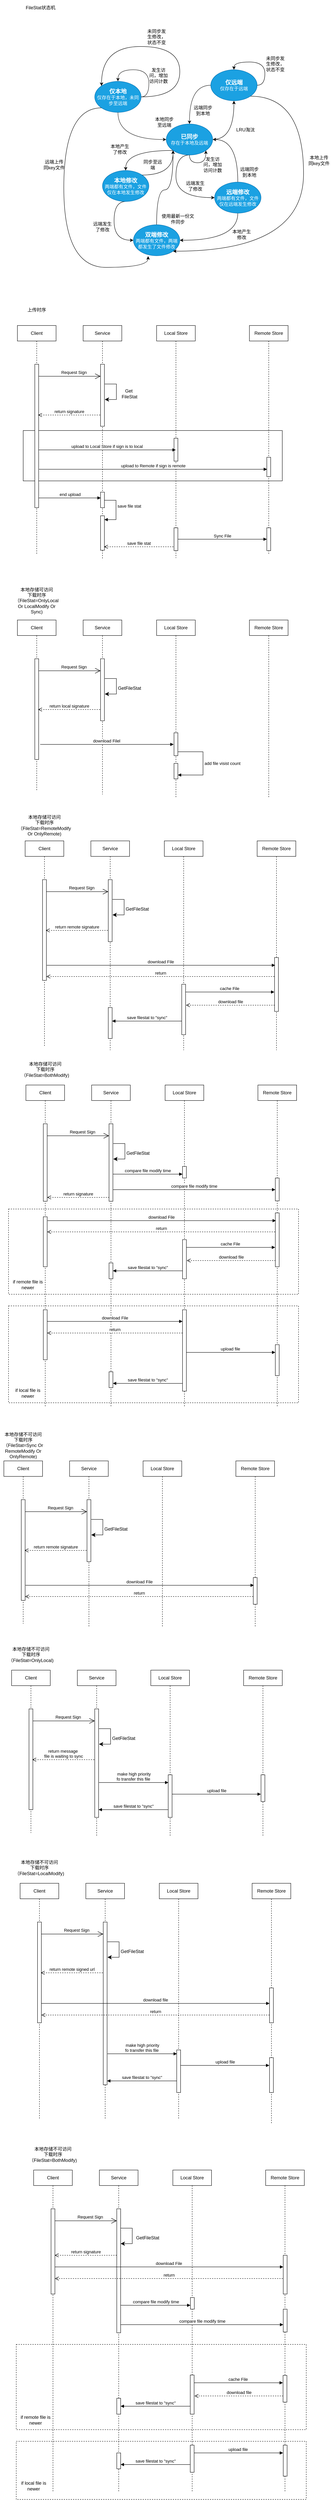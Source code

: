 <mxfile version="21.2.9" type="github">
  <diagram name="第 1 页" id="B-tTFBU9TN1uPaQ3BuV3">
    <mxGraphModel dx="1434" dy="652" grid="1" gridSize="10" guides="1" tooltips="1" connect="1" arrows="1" fold="1" page="1" pageScale="1" pageWidth="1654" pageHeight="1169" math="0" shadow="0">
      <root>
        <mxCell id="0" />
        <mxCell id="1" parent="0" />
        <mxCell id="cfFCV89mZV4dh-1LWQz5-119" value="" style="rounded=0;whiteSpace=wrap;html=1;dashed=1;" vertex="1" parent="1">
          <mxGeometry x="77" y="3420" width="750" height="250" as="geometry" />
        </mxCell>
        <mxCell id="cfFCV89mZV4dh-1LWQz5-117" value="" style="rounded=0;whiteSpace=wrap;html=1;dashed=1;" vertex="1" parent="1">
          <mxGeometry x="77" y="3170" width="750" height="220" as="geometry" />
        </mxCell>
        <mxCell id="cfFCV89mZV4dh-1LWQz5-25" value="" style="rounded=0;whiteSpace=wrap;html=1;" vertex="1" parent="1">
          <mxGeometry x="115" y="1161" width="670" height="130" as="geometry" />
        </mxCell>
        <mxCell id="rumRnAknzUMu9uTPhc-8-52" value="FileStat状态机" style="text;html=1;strokeColor=none;fillColor=none;align=center;verticalAlign=middle;whiteSpace=wrap;rounded=0;" parent="1" vertex="1">
          <mxGeometry x="100" y="50" width="120" height="40" as="geometry" />
        </mxCell>
        <mxCell id="rumRnAknzUMu9uTPhc-8-75" style="edgeStyle=orthogonalEdgeStyle;rounded=0;orthogonalLoop=1;jettySize=auto;html=1;exitX=1;exitY=0.5;exitDx=0;exitDy=0;curved=1;entryX=0.5;entryY=0;entryDx=0;entryDy=0;fillColor=#e3c800;strokeColor=#1A1A1A;" parent="1" source="rumRnAknzUMu9uTPhc-8-38" target="rumRnAknzUMu9uTPhc-8-38" edge="1">
          <mxGeometry relative="1" as="geometry">
            <mxPoint x="360" y="250" as="targetPoint" />
            <Array as="points">
              <mxPoint x="440" y="300" />
              <mxPoint x="440" y="230" />
              <mxPoint x="360" y="230" />
            </Array>
          </mxGeometry>
        </mxCell>
        <mxCell id="5nYt6S0yfzJQ5EH9K08k-79" style="edgeStyle=orthogonalEdgeStyle;rounded=0;orthogonalLoop=1;jettySize=auto;html=1;exitX=0;exitY=1;exitDx=0;exitDy=0;entryX=0.317;entryY=1.013;entryDx=0;entryDy=0;entryPerimeter=0;curved=1;" parent="1" source="rumRnAknzUMu9uTPhc-8-38" target="rumRnAknzUMu9uTPhc-8-97" edge="1">
          <mxGeometry relative="1" as="geometry">
            <Array as="points">
              <mxPoint x="220" y="328" />
              <mxPoint x="220" y="740" />
              <mxPoint x="438" y="740" />
            </Array>
          </mxGeometry>
        </mxCell>
        <mxCell id="rumRnAknzUMu9uTPhc-8-38" value="&lt;font style=&quot;font-size: 15px;&quot;&gt;&lt;b&gt;仅本地&lt;/b&gt;&lt;/font&gt;&lt;br&gt;仅存在于本地，未同步至远端" style="ellipse;whiteSpace=wrap;html=1;fillColor=#1ba1e2;fontColor=#ffffff;strokeColor=#006EAF;" parent="1" vertex="1">
          <mxGeometry x="300" y="260" width="120" height="80" as="geometry" />
        </mxCell>
        <mxCell id="5nYt6S0yfzJQ5EH9K08k-82" style="edgeStyle=orthogonalEdgeStyle;rounded=0;orthogonalLoop=1;jettySize=auto;html=1;exitX=1;exitY=1;exitDx=0;exitDy=0;entryX=1;entryY=1;entryDx=0;entryDy=0;curved=1;" parent="1" source="rumRnAknzUMu9uTPhc-8-39" target="rumRnAknzUMu9uTPhc-8-97" edge="1">
          <mxGeometry relative="1" as="geometry">
            <Array as="points">
              <mxPoint x="840" y="298" />
              <mxPoint x="840" y="698" />
            </Array>
          </mxGeometry>
        </mxCell>
        <mxCell id="rumRnAknzUMu9uTPhc-8-39" value="&lt;font style=&quot;font-size: 15px;&quot;&gt;&lt;b&gt;仅远端&lt;/b&gt;&lt;/font&gt;&lt;br&gt;仅存在于远端" style="ellipse;whiteSpace=wrap;html=1;fillColor=#1ba1e2;fontColor=#ffffff;strokeColor=#006EAF;" parent="1" vertex="1">
          <mxGeometry x="600" y="230" width="120" height="80" as="geometry" />
        </mxCell>
        <mxCell id="rumRnAknzUMu9uTPhc-8-47" style="edgeStyle=orthogonalEdgeStyle;rounded=0;orthogonalLoop=1;jettySize=auto;html=1;exitX=1;exitY=0.5;exitDx=0;exitDy=0;entryX=0.5;entryY=1;entryDx=0;entryDy=0;curved=1;" parent="1" source="rumRnAknzUMu9uTPhc-8-40" target="rumRnAknzUMu9uTPhc-8-39" edge="1">
          <mxGeometry relative="1" as="geometry" />
        </mxCell>
        <mxCell id="5nYt6S0yfzJQ5EH9K08k-4" style="edgeStyle=orthogonalEdgeStyle;rounded=0;orthogonalLoop=1;jettySize=auto;html=1;exitX=0;exitY=1;exitDx=0;exitDy=0;curved=1;" parent="1" source="rumRnAknzUMu9uTPhc-8-40" target="rumRnAknzUMu9uTPhc-8-89" edge="1">
          <mxGeometry relative="1" as="geometry" />
        </mxCell>
        <mxCell id="5nYt6S0yfzJQ5EH9K08k-6" style="edgeStyle=orthogonalEdgeStyle;rounded=0;orthogonalLoop=1;jettySize=auto;html=1;exitX=0.5;exitY=1;exitDx=0;exitDy=0;entryX=0;entryY=0.5;entryDx=0;entryDy=0;curved=1;" parent="1" source="rumRnAknzUMu9uTPhc-8-40" target="rumRnAknzUMu9uTPhc-8-88" edge="1">
          <mxGeometry relative="1" as="geometry">
            <Array as="points">
              <mxPoint x="510" y="450" />
              <mxPoint x="510" y="560" />
            </Array>
          </mxGeometry>
        </mxCell>
        <mxCell id="rumRnAknzUMu9uTPhc-8-40" value="&lt;font style=&quot;font-size: 15px;&quot;&gt;&lt;b&gt;已同步&lt;/b&gt;&lt;/font&gt;&lt;br&gt;存在于本地及远端" style="ellipse;whiteSpace=wrap;html=1;fillColor=#1ba1e2;fontColor=#ffffff;strokeColor=#006EAF;" parent="1" vertex="1">
          <mxGeometry x="485" y="370" width="120" height="80" as="geometry" />
        </mxCell>
        <mxCell id="rumRnAknzUMu9uTPhc-8-44" style="edgeStyle=orthogonalEdgeStyle;rounded=0;orthogonalLoop=1;jettySize=auto;html=1;exitX=0.5;exitY=1;exitDx=0;exitDy=0;entryX=0;entryY=0.5;entryDx=0;entryDy=0;curved=1;strokeColor=#1A1A1A;" parent="1" source="rumRnAknzUMu9uTPhc-8-38" target="rumRnAknzUMu9uTPhc-8-40" edge="1">
          <mxGeometry relative="1" as="geometry" />
        </mxCell>
        <mxCell id="rumRnAknzUMu9uTPhc-8-46" value="本地同步至远端" style="text;html=1;strokeColor=none;fillColor=none;align=center;verticalAlign=middle;whiteSpace=wrap;rounded=0;" parent="1" vertex="1">
          <mxGeometry x="450" y="350" width="60" height="30" as="geometry" />
        </mxCell>
        <mxCell id="rumRnAknzUMu9uTPhc-8-48" value="LRU淘汰" style="text;html=1;strokeColor=none;fillColor=none;align=center;verticalAlign=middle;whiteSpace=wrap;rounded=0;" parent="1" vertex="1">
          <mxGeometry x="660" y="370" width="60" height="30" as="geometry" />
        </mxCell>
        <mxCell id="rumRnAknzUMu9uTPhc-8-76" value="发生访问，增加访问计数" style="text;html=1;strokeColor=none;fillColor=none;align=center;verticalAlign=middle;whiteSpace=wrap;rounded=0;" parent="1" vertex="1">
          <mxGeometry x="435" y="230" width="60" height="30" as="geometry" />
        </mxCell>
        <mxCell id="rumRnAknzUMu9uTPhc-8-83" style="edgeStyle=orthogonalEdgeStyle;rounded=0;orthogonalLoop=1;jettySize=auto;html=1;exitX=0;exitY=0.5;exitDx=0;exitDy=0;entryX=0.5;entryY=0;entryDx=0;entryDy=0;curved=1;fillColor=#e3c800;strokeColor=#1A1A1A;" parent="1" source="rumRnAknzUMu9uTPhc-8-39" target="rumRnAknzUMu9uTPhc-8-40" edge="1">
          <mxGeometry relative="1" as="geometry" />
        </mxCell>
        <mxCell id="rumRnAknzUMu9uTPhc-8-78" style="edgeStyle=orthogonalEdgeStyle;rounded=0;orthogonalLoop=1;jettySize=auto;html=1;exitX=0.5;exitY=1;exitDx=0;exitDy=0;entryX=1;entryY=1;entryDx=0;entryDy=0;curved=1;fillColor=#e3c800;strokeColor=#0a0a0a;" parent="1" source="rumRnAknzUMu9uTPhc-8-40" target="rumRnAknzUMu9uTPhc-8-40" edge="1">
          <mxGeometry relative="1" as="geometry" />
        </mxCell>
        <mxCell id="rumRnAknzUMu9uTPhc-8-79" value="发生访问，增加访问计数" style="text;html=1;strokeColor=none;fillColor=none;align=center;verticalAlign=middle;whiteSpace=wrap;rounded=0;" parent="1" vertex="1">
          <mxGeometry x="575" y="460" width="60" height="30" as="geometry" />
        </mxCell>
        <mxCell id="rumRnAknzUMu9uTPhc-8-84" value="远端同步到本地" style="text;html=1;strokeColor=none;fillColor=none;align=center;verticalAlign=middle;whiteSpace=wrap;rounded=0;" parent="1" vertex="1">
          <mxGeometry x="550" y="320" width="60" height="30" as="geometry" />
        </mxCell>
        <mxCell id="5nYt6S0yfzJQ5EH9K08k-9" style="edgeStyle=orthogonalEdgeStyle;rounded=0;orthogonalLoop=1;jettySize=auto;html=1;exitX=0.5;exitY=1;exitDx=0;exitDy=0;entryX=1;entryY=0.5;entryDx=0;entryDy=0;curved=1;" parent="1" source="rumRnAknzUMu9uTPhc-8-88" target="rumRnAknzUMu9uTPhc-8-97" edge="1">
          <mxGeometry relative="1" as="geometry" />
        </mxCell>
        <mxCell id="5nYt6S0yfzJQ5EH9K08k-17" style="edgeStyle=orthogonalEdgeStyle;rounded=0;orthogonalLoop=1;jettySize=auto;html=1;exitX=0.5;exitY=0;exitDx=0;exitDy=0;entryX=1;entryY=0.5;entryDx=0;entryDy=0;curved=1;" parent="1" source="rumRnAknzUMu9uTPhc-8-88" target="rumRnAknzUMu9uTPhc-8-40" edge="1">
          <mxGeometry relative="1" as="geometry" />
        </mxCell>
        <mxCell id="rumRnAknzUMu9uTPhc-8-88" value="&lt;font style=&quot;border-color: var(--border-color); font-size: 15px;&quot;&gt;&lt;b style=&quot;border-color: var(--border-color);&quot;&gt;远端修改&lt;/b&gt;&lt;/font&gt;&lt;br style=&quot;border-color: var(--border-color);&quot;&gt;两端都有文件，文件仅在远端发生修改" style="ellipse;whiteSpace=wrap;html=1;fillColor=#1ba1e2;fontColor=#ffffff;strokeColor=#006EAF;" parent="1" vertex="1">
          <mxGeometry x="610" y="520" width="120" height="80" as="geometry" />
        </mxCell>
        <mxCell id="5nYt6S0yfzJQ5EH9K08k-8" style="edgeStyle=orthogonalEdgeStyle;rounded=0;orthogonalLoop=1;jettySize=auto;html=1;exitX=0.5;exitY=1;exitDx=0;exitDy=0;entryX=0;entryY=0.5;entryDx=0;entryDy=0;curved=1;" parent="1" source="rumRnAknzUMu9uTPhc-8-89" target="rumRnAknzUMu9uTPhc-8-97" edge="1">
          <mxGeometry relative="1" as="geometry">
            <Array as="points">
              <mxPoint x="350" y="570" />
              <mxPoint x="350" y="670" />
            </Array>
          </mxGeometry>
        </mxCell>
        <mxCell id="5nYt6S0yfzJQ5EH9K08k-12" style="edgeStyle=orthogonalEdgeStyle;rounded=0;orthogonalLoop=1;jettySize=auto;html=1;exitX=1;exitY=0;exitDx=0;exitDy=0;entryX=0;entryY=1;entryDx=0;entryDy=0;curved=1;" parent="1" source="rumRnAknzUMu9uTPhc-8-89" target="rumRnAknzUMu9uTPhc-8-40" edge="1">
          <mxGeometry relative="1" as="geometry" />
        </mxCell>
        <mxCell id="rumRnAknzUMu9uTPhc-8-89" value="&lt;font style=&quot;border-color: var(--border-color); font-size: 15px;&quot;&gt;&lt;b style=&quot;border-color: var(--border-color);&quot;&gt;本地修改&lt;/b&gt;&lt;/font&gt;&lt;br style=&quot;border-color: var(--border-color);&quot;&gt;两端都有文件，文件仅在本地发生修改" style="ellipse;whiteSpace=wrap;html=1;fillColor=#1ba1e2;fontColor=#ffffff;strokeColor=#006EAF;" parent="1" vertex="1">
          <mxGeometry x="320" y="490" width="120" height="80" as="geometry" />
        </mxCell>
        <mxCell id="5nYt6S0yfzJQ5EH9K08k-15" style="edgeStyle=orthogonalEdgeStyle;rounded=0;orthogonalLoop=1;jettySize=auto;html=1;exitX=0.5;exitY=0;exitDx=0;exitDy=0;entryX=0;entryY=1;entryDx=0;entryDy=0;curved=1;" parent="1" source="rumRnAknzUMu9uTPhc-8-97" target="rumRnAknzUMu9uTPhc-8-40" edge="1">
          <mxGeometry relative="1" as="geometry">
            <Array as="points">
              <mxPoint x="460" y="540" />
              <mxPoint x="503" y="540" />
            </Array>
          </mxGeometry>
        </mxCell>
        <mxCell id="rumRnAknzUMu9uTPhc-8-97" value="&lt;font style=&quot;border-color: var(--border-color); font-size: 15px;&quot;&gt;&lt;b style=&quot;border-color: var(--border-color);&quot;&gt;双端修改&lt;/b&gt;&lt;/font&gt;&lt;br style=&quot;border-color: var(--border-color);&quot;&gt;两端都有文件，两端都发生了文件修改" style="ellipse;whiteSpace=wrap;html=1;fillColor=#1ba1e2;fontColor=#ffffff;strokeColor=#006EAF;" parent="1" vertex="1">
          <mxGeometry x="400" y="630" width="120" height="80" as="geometry" />
        </mxCell>
        <mxCell id="5nYt6S0yfzJQ5EH9K08k-2" style="edgeStyle=orthogonalEdgeStyle;rounded=0;orthogonalLoop=1;jettySize=auto;html=1;exitX=1;exitY=0.5;exitDx=0;exitDy=0;entryX=0;entryY=0;entryDx=0;entryDy=0;curved=1;" parent="1" source="rumRnAknzUMu9uTPhc-8-38" target="rumRnAknzUMu9uTPhc-8-38" edge="1">
          <mxGeometry relative="1" as="geometry">
            <Array as="points">
              <mxPoint x="520" y="300" />
              <mxPoint x="520" y="170" />
              <mxPoint x="318" y="170" />
            </Array>
          </mxGeometry>
        </mxCell>
        <mxCell id="5nYt6S0yfzJQ5EH9K08k-3" value="未同步发生修改，状态不变" style="text;html=1;strokeColor=none;fillColor=none;align=center;verticalAlign=middle;whiteSpace=wrap;rounded=0;" parent="1" vertex="1">
          <mxGeometry x="430" y="130" width="60" height="30" as="geometry" />
        </mxCell>
        <mxCell id="5nYt6S0yfzJQ5EH9K08k-5" value="本地产生了修改" style="text;html=1;strokeColor=none;fillColor=none;align=center;verticalAlign=middle;whiteSpace=wrap;rounded=0;" parent="1" vertex="1">
          <mxGeometry x="335" y="420" width="60" height="30" as="geometry" />
        </mxCell>
        <mxCell id="5nYt6S0yfzJQ5EH9K08k-7" value="远端发生了修改" style="text;html=1;strokeColor=none;fillColor=none;align=center;verticalAlign=middle;whiteSpace=wrap;rounded=0;" parent="1" vertex="1">
          <mxGeometry x="530" y="515" width="60" height="30" as="geometry" />
        </mxCell>
        <mxCell id="5nYt6S0yfzJQ5EH9K08k-10" value="远端发生了修改" style="text;html=1;strokeColor=none;fillColor=none;align=center;verticalAlign=middle;whiteSpace=wrap;rounded=0;" parent="1" vertex="1">
          <mxGeometry x="290" y="620" width="60" height="30" as="geometry" />
        </mxCell>
        <mxCell id="5nYt6S0yfzJQ5EH9K08k-11" value="本地产生修改" style="text;html=1;strokeColor=none;fillColor=none;align=center;verticalAlign=middle;whiteSpace=wrap;rounded=0;" parent="1" vertex="1">
          <mxGeometry x="650" y="640" width="60" height="30" as="geometry" />
        </mxCell>
        <mxCell id="5nYt6S0yfzJQ5EH9K08k-14" value="同步至远端" style="text;html=1;strokeColor=none;fillColor=none;align=center;verticalAlign=middle;whiteSpace=wrap;rounded=0;" parent="1" vertex="1">
          <mxGeometry x="420" y="460" width="60" height="30" as="geometry" />
        </mxCell>
        <mxCell id="5nYt6S0yfzJQ5EH9K08k-16" value="使用最新一份文件同步" style="text;html=1;strokeColor=none;fillColor=none;align=center;verticalAlign=middle;whiteSpace=wrap;rounded=0;" parent="1" vertex="1">
          <mxGeometry x="470" y="600" width="90" height="30" as="geometry" />
        </mxCell>
        <mxCell id="5nYt6S0yfzJQ5EH9K08k-19" style="edgeStyle=orthogonalEdgeStyle;rounded=0;orthogonalLoop=1;jettySize=auto;html=1;exitX=1;exitY=0.5;exitDx=0;exitDy=0;entryX=0.5;entryY=0;entryDx=0;entryDy=0;curved=1;" parent="1" source="rumRnAknzUMu9uTPhc-8-39" target="rumRnAknzUMu9uTPhc-8-39" edge="1">
          <mxGeometry relative="1" as="geometry">
            <Array as="points">
              <mxPoint x="740" y="270" />
              <mxPoint x="740" y="210" />
              <mxPoint x="660" y="210" />
            </Array>
          </mxGeometry>
        </mxCell>
        <mxCell id="5nYt6S0yfzJQ5EH9K08k-20" value="未同步发生修改，状态不变" style="text;html=1;strokeColor=none;fillColor=none;align=center;verticalAlign=middle;whiteSpace=wrap;rounded=0;" parent="1" vertex="1">
          <mxGeometry x="737" y="200" width="60" height="30" as="geometry" />
        </mxCell>
        <mxCell id="5nYt6S0yfzJQ5EH9K08k-21" value="远端同步到本地" style="text;html=1;strokeColor=none;fillColor=none;align=center;verticalAlign=middle;whiteSpace=wrap;rounded=0;" parent="1" vertex="1">
          <mxGeometry x="670" y="479" width="60" height="30" as="geometry" />
        </mxCell>
        <mxCell id="5nYt6S0yfzJQ5EH9K08k-23" value="Local Store" style="shape=umlLifeline;perimeter=lifelinePerimeter;whiteSpace=wrap;html=1;container=1;dropTarget=0;collapsible=0;recursiveResize=0;outlineConnect=0;portConstraint=eastwest;newEdgeStyle={&quot;edgeStyle&quot;:&quot;elbowEdgeStyle&quot;,&quot;elbow&quot;:&quot;vertical&quot;,&quot;curved&quot;:0,&quot;rounded&quot;:0};" parent="1" vertex="1">
          <mxGeometry x="460" y="890" width="100" height="600" as="geometry" />
        </mxCell>
        <mxCell id="5nYt6S0yfzJQ5EH9K08k-24" value="" style="html=1;points=[];perimeter=orthogonalPerimeter;outlineConnect=0;targetShapes=umlLifeline;portConstraint=eastwest;newEdgeStyle={&quot;edgeStyle&quot;:&quot;elbowEdgeStyle&quot;,&quot;elbow&quot;:&quot;vertical&quot;,&quot;curved&quot;:0,&quot;rounded&quot;:0};" parent="5nYt6S0yfzJQ5EH9K08k-23" vertex="1">
          <mxGeometry x="45" y="291" width="10" height="59" as="geometry" />
        </mxCell>
        <mxCell id="cfFCV89mZV4dh-1LWQz5-21" value="" style="html=1;points=[];perimeter=orthogonalPerimeter;outlineConnect=0;targetShapes=umlLifeline;portConstraint=eastwest;newEdgeStyle={&quot;edgeStyle&quot;:&quot;elbowEdgeStyle&quot;,&quot;elbow&quot;:&quot;vertical&quot;,&quot;curved&quot;:0,&quot;rounded&quot;:0};" vertex="1" parent="5nYt6S0yfzJQ5EH9K08k-23">
          <mxGeometry x="45" y="522" width="10" height="59" as="geometry" />
        </mxCell>
        <mxCell id="5nYt6S0yfzJQ5EH9K08k-27" value="Remote Store" style="shape=umlLifeline;perimeter=lifelinePerimeter;whiteSpace=wrap;html=1;container=1;dropTarget=0;collapsible=0;recursiveResize=0;outlineConnect=0;portConstraint=eastwest;newEdgeStyle={&quot;edgeStyle&quot;:&quot;elbowEdgeStyle&quot;,&quot;elbow&quot;:&quot;vertical&quot;,&quot;curved&quot;:0,&quot;rounded&quot;:0};" parent="1" vertex="1">
          <mxGeometry x="700" y="890" width="100" height="590" as="geometry" />
        </mxCell>
        <mxCell id="5nYt6S0yfzJQ5EH9K08k-28" value="" style="html=1;points=[];perimeter=orthogonalPerimeter;outlineConnect=0;targetShapes=umlLifeline;portConstraint=eastwest;newEdgeStyle={&quot;edgeStyle&quot;:&quot;elbowEdgeStyle&quot;,&quot;elbow&quot;:&quot;vertical&quot;,&quot;curved&quot;:0,&quot;rounded&quot;:0};" parent="5nYt6S0yfzJQ5EH9K08k-27" vertex="1">
          <mxGeometry x="45" y="340" width="10" height="50" as="geometry" />
        </mxCell>
        <mxCell id="cfFCV89mZV4dh-1LWQz5-22" value="" style="html=1;points=[];perimeter=orthogonalPerimeter;outlineConnect=0;targetShapes=umlLifeline;portConstraint=eastwest;newEdgeStyle={&quot;edgeStyle&quot;:&quot;elbowEdgeStyle&quot;,&quot;elbow&quot;:&quot;vertical&quot;,&quot;curved&quot;:0,&quot;rounded&quot;:0};" vertex="1" parent="5nYt6S0yfzJQ5EH9K08k-27">
          <mxGeometry x="45" y="522" width="10" height="59" as="geometry" />
        </mxCell>
        <mxCell id="5nYt6S0yfzJQ5EH9K08k-30" value="Client" style="shape=umlLifeline;perimeter=lifelinePerimeter;whiteSpace=wrap;html=1;container=1;dropTarget=0;collapsible=0;recursiveResize=0;outlineConnect=0;portConstraint=eastwest;newEdgeStyle={&quot;edgeStyle&quot;:&quot;elbowEdgeStyle&quot;,&quot;elbow&quot;:&quot;vertical&quot;,&quot;curved&quot;:0,&quot;rounded&quot;:0};" parent="1" vertex="1">
          <mxGeometry x="100" y="890" width="100" height="590" as="geometry" />
        </mxCell>
        <mxCell id="5nYt6S0yfzJQ5EH9K08k-31" value="" style="html=1;points=[];perimeter=orthogonalPerimeter;outlineConnect=0;targetShapes=umlLifeline;portConstraint=eastwest;newEdgeStyle={&quot;edgeStyle&quot;:&quot;elbowEdgeStyle&quot;,&quot;elbow&quot;:&quot;vertical&quot;,&quot;curved&quot;:0,&quot;rounded&quot;:0};" parent="5nYt6S0yfzJQ5EH9K08k-30" vertex="1">
          <mxGeometry x="45" y="100" width="10" height="370" as="geometry" />
        </mxCell>
        <mxCell id="5nYt6S0yfzJQ5EH9K08k-80" value="远端上传同key文件" style="text;html=1;strokeColor=none;fillColor=none;align=center;verticalAlign=middle;whiteSpace=wrap;rounded=0;" parent="1" vertex="1">
          <mxGeometry x="165" y="460" width="60" height="30" as="geometry" />
        </mxCell>
        <mxCell id="5nYt6S0yfzJQ5EH9K08k-83" value="本地上传&lt;br&gt;同key文件" style="text;html=1;strokeColor=none;fillColor=none;align=center;verticalAlign=middle;whiteSpace=wrap;rounded=0;" parent="1" vertex="1">
          <mxGeometry x="850" y="449" width="60" height="30" as="geometry" />
        </mxCell>
        <mxCell id="cfFCV89mZV4dh-1LWQz5-1" value="Service" style="shape=umlLifeline;perimeter=lifelinePerimeter;whiteSpace=wrap;html=1;container=1;dropTarget=0;collapsible=0;recursiveResize=0;outlineConnect=0;portConstraint=eastwest;newEdgeStyle={&quot;edgeStyle&quot;:&quot;elbowEdgeStyle&quot;,&quot;elbow&quot;:&quot;vertical&quot;,&quot;curved&quot;:0,&quot;rounded&quot;:0};" vertex="1" parent="1">
          <mxGeometry x="270" y="890" width="100" height="601" as="geometry" />
        </mxCell>
        <mxCell id="cfFCV89mZV4dh-1LWQz5-2" value="" style="html=1;points=[];perimeter=orthogonalPerimeter;outlineConnect=0;targetShapes=umlLifeline;portConstraint=eastwest;newEdgeStyle={&quot;edgeStyle&quot;:&quot;elbowEdgeStyle&quot;,&quot;elbow&quot;:&quot;vertical&quot;,&quot;curved&quot;:0,&quot;rounded&quot;:0};" vertex="1" parent="cfFCV89mZV4dh-1LWQz5-1">
          <mxGeometry x="45" y="100" width="10" height="160" as="geometry" />
        </mxCell>
        <mxCell id="cfFCV89mZV4dh-1LWQz5-17" value="" style="html=1;points=[];perimeter=orthogonalPerimeter;outlineConnect=0;targetShapes=umlLifeline;portConstraint=eastwest;newEdgeStyle={&quot;edgeStyle&quot;:&quot;elbowEdgeStyle&quot;,&quot;elbow&quot;:&quot;vertical&quot;,&quot;curved&quot;:0,&quot;rounded&quot;:0};" vertex="1" parent="cfFCV89mZV4dh-1LWQz5-1">
          <mxGeometry x="45" y="430" width="10" height="40" as="geometry" />
        </mxCell>
        <mxCell id="cfFCV89mZV4dh-1LWQz5-19" value="" style="html=1;points=[];perimeter=orthogonalPerimeter;outlineConnect=0;targetShapes=umlLifeline;portConstraint=eastwest;newEdgeStyle={&quot;edgeStyle&quot;:&quot;elbowEdgeStyle&quot;,&quot;elbow&quot;:&quot;vertical&quot;,&quot;curved&quot;:0,&quot;rounded&quot;:0};" vertex="1" parent="cfFCV89mZV4dh-1LWQz5-1">
          <mxGeometry x="45" y="491" width="10" height="89" as="geometry" />
        </mxCell>
        <mxCell id="cfFCV89mZV4dh-1LWQz5-20" value="save file stat" style="html=1;align=left;spacingLeft=2;endArrow=block;rounded=0;edgeStyle=orthogonalEdgeStyle;curved=0;rounded=0;" edge="1" target="cfFCV89mZV4dh-1LWQz5-19" parent="cfFCV89mZV4dh-1LWQz5-1">
          <mxGeometry relative="1" as="geometry">
            <mxPoint x="55" y="471" as="sourcePoint" />
            <Array as="points">
              <mxPoint x="55" y="451" />
              <mxPoint x="85" y="451" />
              <mxPoint x="85" y="501" />
            </Array>
          </mxGeometry>
        </mxCell>
        <mxCell id="cfFCV89mZV4dh-1LWQz5-4" value="" style="endArrow=open;endFill=1;endSize=12;html=1;rounded=0;" edge="1" parent="1">
          <mxGeometry width="160" relative="1" as="geometry">
            <mxPoint x="155" y="1021" as="sourcePoint" />
            <mxPoint x="315" y="1021" as="targetPoint" />
          </mxGeometry>
        </mxCell>
        <mxCell id="cfFCV89mZV4dh-1LWQz5-6" value="Request Sign" style="edgeLabel;html=1;align=center;verticalAlign=middle;resizable=0;points=[];" vertex="1" connectable="0" parent="cfFCV89mZV4dh-1LWQz5-4">
          <mxGeometry x="0.138" y="4" relative="1" as="geometry">
            <mxPoint y="-6" as="offset" />
          </mxGeometry>
        </mxCell>
        <mxCell id="cfFCV89mZV4dh-1LWQz5-7" value="" style="edgeStyle=elbowEdgeStyle;elbow=horizontal;endArrow=classic;html=1;curved=0;rounded=0;endSize=8;startSize=8;" edge="1" parent="1">
          <mxGeometry width="50" height="50" relative="1" as="geometry">
            <mxPoint x="326" y="1041" as="sourcePoint" />
            <mxPoint x="326" y="1081" as="targetPoint" />
            <Array as="points">
              <mxPoint x="356" y="1081" />
              <mxPoint x="376" y="1061" />
            </Array>
          </mxGeometry>
        </mxCell>
        <mxCell id="cfFCV89mZV4dh-1LWQz5-8" value="Get&amp;nbsp; FileStat" style="text;html=1;strokeColor=none;fillColor=none;align=center;verticalAlign=middle;whiteSpace=wrap;rounded=0;" vertex="1" parent="1">
          <mxGeometry x="360" y="1051" width="60" height="30" as="geometry" />
        </mxCell>
        <mxCell id="cfFCV89mZV4dh-1LWQz5-10" value="return signature" style="html=1;verticalAlign=bottom;endArrow=open;dashed=1;endSize=8;edgeStyle=elbowEdgeStyle;elbow=vertical;curved=0;rounded=0;" edge="1" parent="1">
          <mxGeometry relative="1" as="geometry">
            <mxPoint x="314" y="1121" as="sourcePoint" />
            <mxPoint x="153.5" y="1121" as="targetPoint" />
          </mxGeometry>
        </mxCell>
        <mxCell id="cfFCV89mZV4dh-1LWQz5-11" value="upload to Local Store if sign is to local&amp;nbsp;" style="html=1;verticalAlign=bottom;endArrow=block;edgeStyle=elbowEdgeStyle;elbow=vertical;curved=0;rounded=0;" edge="1" parent="1" target="5nYt6S0yfzJQ5EH9K08k-23">
          <mxGeometry width="80" relative="1" as="geometry">
            <mxPoint x="155" y="1211" as="sourcePoint" />
            <mxPoint x="235" y="1211" as="targetPoint" />
          </mxGeometry>
        </mxCell>
        <mxCell id="cfFCV89mZV4dh-1LWQz5-16" value="upload to Remote if sign is remote" style="html=1;verticalAlign=bottom;endArrow=block;edgeStyle=elbowEdgeStyle;elbow=vertical;curved=0;rounded=0;" edge="1" parent="1">
          <mxGeometry width="80" relative="1" as="geometry">
            <mxPoint x="156" y="1261" as="sourcePoint" />
            <mxPoint x="745.5" y="1261" as="targetPoint" />
          </mxGeometry>
        </mxCell>
        <mxCell id="cfFCV89mZV4dh-1LWQz5-18" value="end upload" style="html=1;verticalAlign=bottom;endArrow=block;edgeStyle=elbowEdgeStyle;elbow=vertical;curved=0;rounded=0;" edge="1" parent="1" source="5nYt6S0yfzJQ5EH9K08k-31">
          <mxGeometry width="80" relative="1" as="geometry">
            <mxPoint x="156" y="1315" as="sourcePoint" />
            <mxPoint x="315.5" y="1335" as="targetPoint" />
            <Array as="points">
              <mxPoint x="166" y="1335" />
            </Array>
          </mxGeometry>
        </mxCell>
        <mxCell id="cfFCV89mZV4dh-1LWQz5-23" value="Sync File" style="html=1;verticalAlign=bottom;endArrow=block;edgeStyle=elbowEdgeStyle;elbow=vertical;curved=0;rounded=0;" edge="1" parent="1" source="cfFCV89mZV4dh-1LWQz5-21" target="cfFCV89mZV4dh-1LWQz5-22">
          <mxGeometry width="80" relative="1" as="geometry">
            <mxPoint x="520" y="1441" as="sourcePoint" />
            <mxPoint x="740" y="1442" as="targetPoint" />
          </mxGeometry>
        </mxCell>
        <mxCell id="cfFCV89mZV4dh-1LWQz5-28" value="save file stat" style="html=1;verticalAlign=bottom;endArrow=open;dashed=1;endSize=8;edgeStyle=elbowEdgeStyle;elbow=vertical;curved=0;rounded=0;" edge="1" parent="1">
          <mxGeometry relative="1" as="geometry">
            <mxPoint x="503.5" y="1461" as="sourcePoint" />
            <mxPoint x="324" y="1461" as="targetPoint" />
          </mxGeometry>
        </mxCell>
        <mxCell id="cfFCV89mZV4dh-1LWQz5-29" value="上传时序" style="text;html=1;strokeColor=none;fillColor=none;align=center;verticalAlign=middle;whiteSpace=wrap;rounded=0;" vertex="1" parent="1">
          <mxGeometry x="90" y="830" width="120" height="40" as="geometry" />
        </mxCell>
        <mxCell id="cfFCV89mZV4dh-1LWQz5-31" value="Local Store" style="shape=umlLifeline;perimeter=lifelinePerimeter;whiteSpace=wrap;html=1;container=1;dropTarget=0;collapsible=0;recursiveResize=0;outlineConnect=0;portConstraint=eastwest;newEdgeStyle={&quot;edgeStyle&quot;:&quot;elbowEdgeStyle&quot;,&quot;elbow&quot;:&quot;vertical&quot;,&quot;curved&quot;:0,&quot;rounded&quot;:0};" vertex="1" parent="1">
          <mxGeometry x="460" y="1650" width="100" height="460" as="geometry" />
        </mxCell>
        <mxCell id="cfFCV89mZV4dh-1LWQz5-32" value="" style="html=1;points=[];perimeter=orthogonalPerimeter;outlineConnect=0;targetShapes=umlLifeline;portConstraint=eastwest;newEdgeStyle={&quot;edgeStyle&quot;:&quot;elbowEdgeStyle&quot;,&quot;elbow&quot;:&quot;vertical&quot;,&quot;curved&quot;:0,&quot;rounded&quot;:0};" vertex="1" parent="cfFCV89mZV4dh-1LWQz5-31">
          <mxGeometry x="45" y="291" width="10" height="59" as="geometry" />
        </mxCell>
        <mxCell id="cfFCV89mZV4dh-1LWQz5-55" value="" style="html=1;points=[];perimeter=orthogonalPerimeter;outlineConnect=0;targetShapes=umlLifeline;portConstraint=eastwest;newEdgeStyle={&quot;edgeStyle&quot;:&quot;elbowEdgeStyle&quot;,&quot;elbow&quot;:&quot;vertical&quot;,&quot;curved&quot;:0,&quot;rounded&quot;:0};" vertex="1" parent="cfFCV89mZV4dh-1LWQz5-31">
          <mxGeometry x="45" y="370" width="10" height="40" as="geometry" />
        </mxCell>
        <mxCell id="cfFCV89mZV4dh-1LWQz5-56" value="add file visist count" style="html=1;align=left;spacingLeft=2;endArrow=block;rounded=0;edgeStyle=orthogonalEdgeStyle;curved=0;rounded=0;" edge="1" target="cfFCV89mZV4dh-1LWQz5-55" parent="cfFCV89mZV4dh-1LWQz5-31">
          <mxGeometry relative="1" as="geometry">
            <mxPoint x="55" y="340" as="sourcePoint" />
            <Array as="points">
              <mxPoint x="120" y="340" />
              <mxPoint x="120" y="400" />
            </Array>
          </mxGeometry>
        </mxCell>
        <mxCell id="cfFCV89mZV4dh-1LWQz5-34" value="Remote Store" style="shape=umlLifeline;perimeter=lifelinePerimeter;whiteSpace=wrap;html=1;container=1;dropTarget=0;collapsible=0;recursiveResize=0;outlineConnect=0;portConstraint=eastwest;newEdgeStyle={&quot;edgeStyle&quot;:&quot;elbowEdgeStyle&quot;,&quot;elbow&quot;:&quot;vertical&quot;,&quot;curved&quot;:0,&quot;rounded&quot;:0};" vertex="1" parent="1">
          <mxGeometry x="700" y="1650" width="100" height="460" as="geometry" />
        </mxCell>
        <mxCell id="cfFCV89mZV4dh-1LWQz5-37" value="Client" style="shape=umlLifeline;perimeter=lifelinePerimeter;whiteSpace=wrap;html=1;container=1;dropTarget=0;collapsible=0;recursiveResize=0;outlineConnect=0;portConstraint=eastwest;newEdgeStyle={&quot;edgeStyle&quot;:&quot;elbowEdgeStyle&quot;,&quot;elbow&quot;:&quot;vertical&quot;,&quot;curved&quot;:0,&quot;rounded&quot;:0};" vertex="1" parent="1">
          <mxGeometry x="100" y="1650" width="100" height="440" as="geometry" />
        </mxCell>
        <mxCell id="cfFCV89mZV4dh-1LWQz5-38" value="" style="html=1;points=[];perimeter=orthogonalPerimeter;outlineConnect=0;targetShapes=umlLifeline;portConstraint=eastwest;newEdgeStyle={&quot;edgeStyle&quot;:&quot;elbowEdgeStyle&quot;,&quot;elbow&quot;:&quot;vertical&quot;,&quot;curved&quot;:0,&quot;rounded&quot;:0};" vertex="1" parent="cfFCV89mZV4dh-1LWQz5-37">
          <mxGeometry x="45" y="100" width="10" height="260" as="geometry" />
        </mxCell>
        <mxCell id="cfFCV89mZV4dh-1LWQz5-39" value="Service" style="shape=umlLifeline;perimeter=lifelinePerimeter;whiteSpace=wrap;html=1;container=1;dropTarget=0;collapsible=0;recursiveResize=0;outlineConnect=0;portConstraint=eastwest;newEdgeStyle={&quot;edgeStyle&quot;:&quot;elbowEdgeStyle&quot;,&quot;elbow&quot;:&quot;vertical&quot;,&quot;curved&quot;:0,&quot;rounded&quot;:0};" vertex="1" parent="1">
          <mxGeometry x="270" y="1650" width="100" height="450" as="geometry" />
        </mxCell>
        <mxCell id="cfFCV89mZV4dh-1LWQz5-40" value="" style="html=1;points=[];perimeter=orthogonalPerimeter;outlineConnect=0;targetShapes=umlLifeline;portConstraint=eastwest;newEdgeStyle={&quot;edgeStyle&quot;:&quot;elbowEdgeStyle&quot;,&quot;elbow&quot;:&quot;vertical&quot;,&quot;curved&quot;:0,&quot;rounded&quot;:0};" vertex="1" parent="cfFCV89mZV4dh-1LWQz5-39">
          <mxGeometry x="45" y="100" width="10" height="160" as="geometry" />
        </mxCell>
        <mxCell id="cfFCV89mZV4dh-1LWQz5-44" value="" style="endArrow=open;endFill=1;endSize=12;html=1;rounded=0;" edge="1" parent="1">
          <mxGeometry width="160" relative="1" as="geometry">
            <mxPoint x="155" y="1781" as="sourcePoint" />
            <mxPoint x="315" y="1781" as="targetPoint" />
          </mxGeometry>
        </mxCell>
        <mxCell id="cfFCV89mZV4dh-1LWQz5-45" value="Request Sign" style="edgeLabel;html=1;align=center;verticalAlign=middle;resizable=0;points=[];" vertex="1" connectable="0" parent="cfFCV89mZV4dh-1LWQz5-44">
          <mxGeometry x="0.138" y="4" relative="1" as="geometry">
            <mxPoint y="-6" as="offset" />
          </mxGeometry>
        </mxCell>
        <mxCell id="cfFCV89mZV4dh-1LWQz5-46" value="" style="edgeStyle=elbowEdgeStyle;elbow=horizontal;endArrow=classic;html=1;curved=0;rounded=0;endSize=8;startSize=8;" edge="1" parent="1">
          <mxGeometry width="50" height="50" relative="1" as="geometry">
            <mxPoint x="326" y="1801" as="sourcePoint" />
            <mxPoint x="326" y="1841" as="targetPoint" />
            <Array as="points">
              <mxPoint x="356" y="1841" />
              <mxPoint x="376" y="1821" />
            </Array>
          </mxGeometry>
        </mxCell>
        <mxCell id="cfFCV89mZV4dh-1LWQz5-47" value="GetFileStat" style="text;html=1;strokeColor=none;fillColor=none;align=center;verticalAlign=middle;whiteSpace=wrap;rounded=0;" vertex="1" parent="1">
          <mxGeometry x="360" y="1811" width="60" height="30" as="geometry" />
        </mxCell>
        <mxCell id="cfFCV89mZV4dh-1LWQz5-48" value="return local signature" style="html=1;verticalAlign=bottom;endArrow=open;dashed=1;endSize=8;edgeStyle=elbowEdgeStyle;elbow=vertical;curved=0;rounded=0;" edge="1" parent="1">
          <mxGeometry relative="1" as="geometry">
            <mxPoint x="314" y="1881" as="sourcePoint" />
            <mxPoint x="153.5" y="1881" as="targetPoint" />
          </mxGeometry>
        </mxCell>
        <mxCell id="cfFCV89mZV4dh-1LWQz5-49" value="download Filel&amp;nbsp;" style="html=1;verticalAlign=bottom;endArrow=block;edgeStyle=elbowEdgeStyle;elbow=vertical;curved=0;rounded=0;" edge="1" parent="1">
          <mxGeometry width="80" relative="1" as="geometry">
            <mxPoint x="159" y="1971" as="sourcePoint" />
            <mxPoint x="504" y="1971" as="targetPoint" />
          </mxGeometry>
        </mxCell>
        <mxCell id="cfFCV89mZV4dh-1LWQz5-54" value="本地存储可访问&lt;br&gt;下载时序 （FileStat=OnlyLocal Or LocalModify Or Sync)" style="text;html=1;strokeColor=none;fillColor=none;align=center;verticalAlign=middle;whiteSpace=wrap;rounded=0;" vertex="1" parent="1">
          <mxGeometry x="90" y="1570" width="120" height="60" as="geometry" />
        </mxCell>
        <mxCell id="cfFCV89mZV4dh-1LWQz5-57" value="Local Store" style="shape=umlLifeline;perimeter=lifelinePerimeter;whiteSpace=wrap;html=1;container=1;dropTarget=0;collapsible=0;recursiveResize=0;outlineConnect=0;portConstraint=eastwest;newEdgeStyle={&quot;edgeStyle&quot;:&quot;elbowEdgeStyle&quot;,&quot;elbow&quot;:&quot;vertical&quot;,&quot;curved&quot;:0,&quot;rounded&quot;:0};" vertex="1" parent="1">
          <mxGeometry x="480" y="2220" width="100" height="540" as="geometry" />
        </mxCell>
        <mxCell id="cfFCV89mZV4dh-1LWQz5-59" value="" style="html=1;points=[];perimeter=orthogonalPerimeter;outlineConnect=0;targetShapes=umlLifeline;portConstraint=eastwest;newEdgeStyle={&quot;edgeStyle&quot;:&quot;elbowEdgeStyle&quot;,&quot;elbow&quot;:&quot;vertical&quot;,&quot;curved&quot;:0,&quot;rounded&quot;:0};" vertex="1" parent="cfFCV89mZV4dh-1LWQz5-57">
          <mxGeometry x="45" y="370" width="10" height="130" as="geometry" />
        </mxCell>
        <mxCell id="cfFCV89mZV4dh-1LWQz5-61" value="Remote Store" style="shape=umlLifeline;perimeter=lifelinePerimeter;whiteSpace=wrap;html=1;container=1;dropTarget=0;collapsible=0;recursiveResize=0;outlineConnect=0;portConstraint=eastwest;newEdgeStyle={&quot;edgeStyle&quot;:&quot;elbowEdgeStyle&quot;,&quot;elbow&quot;:&quot;vertical&quot;,&quot;curved&quot;:0,&quot;rounded&quot;:0};" vertex="1" parent="1">
          <mxGeometry x="720" y="2220" width="100" height="540" as="geometry" />
        </mxCell>
        <mxCell id="cfFCV89mZV4dh-1LWQz5-58" value="" style="html=1;points=[];perimeter=orthogonalPerimeter;outlineConnect=0;targetShapes=umlLifeline;portConstraint=eastwest;newEdgeStyle={&quot;edgeStyle&quot;:&quot;elbowEdgeStyle&quot;,&quot;elbow&quot;:&quot;vertical&quot;,&quot;curved&quot;:0,&quot;rounded&quot;:0};" vertex="1" parent="cfFCV89mZV4dh-1LWQz5-61">
          <mxGeometry x="45" y="301" width="10" height="139" as="geometry" />
        </mxCell>
        <mxCell id="cfFCV89mZV4dh-1LWQz5-62" value="Client" style="shape=umlLifeline;perimeter=lifelinePerimeter;whiteSpace=wrap;html=1;container=1;dropTarget=0;collapsible=0;recursiveResize=0;outlineConnect=0;portConstraint=eastwest;newEdgeStyle={&quot;edgeStyle&quot;:&quot;elbowEdgeStyle&quot;,&quot;elbow&quot;:&quot;vertical&quot;,&quot;curved&quot;:0,&quot;rounded&quot;:0};" vertex="1" parent="1">
          <mxGeometry x="120" y="2220" width="100" height="530" as="geometry" />
        </mxCell>
        <mxCell id="cfFCV89mZV4dh-1LWQz5-63" value="" style="html=1;points=[];perimeter=orthogonalPerimeter;outlineConnect=0;targetShapes=umlLifeline;portConstraint=eastwest;newEdgeStyle={&quot;edgeStyle&quot;:&quot;elbowEdgeStyle&quot;,&quot;elbow&quot;:&quot;vertical&quot;,&quot;curved&quot;:0,&quot;rounded&quot;:0};" vertex="1" parent="cfFCV89mZV4dh-1LWQz5-62">
          <mxGeometry x="45" y="100" width="10" height="260" as="geometry" />
        </mxCell>
        <mxCell id="cfFCV89mZV4dh-1LWQz5-64" value="Service" style="shape=umlLifeline;perimeter=lifelinePerimeter;whiteSpace=wrap;html=1;container=1;dropTarget=0;collapsible=0;recursiveResize=0;outlineConnect=0;portConstraint=eastwest;newEdgeStyle={&quot;edgeStyle&quot;:&quot;elbowEdgeStyle&quot;,&quot;elbow&quot;:&quot;vertical&quot;,&quot;curved&quot;:0,&quot;rounded&quot;:0};" vertex="1" parent="1">
          <mxGeometry x="290" y="2220" width="100" height="540" as="geometry" />
        </mxCell>
        <mxCell id="cfFCV89mZV4dh-1LWQz5-65" value="" style="html=1;points=[];perimeter=orthogonalPerimeter;outlineConnect=0;targetShapes=umlLifeline;portConstraint=eastwest;newEdgeStyle={&quot;edgeStyle&quot;:&quot;elbowEdgeStyle&quot;,&quot;elbow&quot;:&quot;vertical&quot;,&quot;curved&quot;:0,&quot;rounded&quot;:0};" vertex="1" parent="cfFCV89mZV4dh-1LWQz5-64">
          <mxGeometry x="45" y="100" width="10" height="160" as="geometry" />
        </mxCell>
        <mxCell id="cfFCV89mZV4dh-1LWQz5-77" value="" style="html=1;points=[];perimeter=orthogonalPerimeter;outlineConnect=0;targetShapes=umlLifeline;portConstraint=eastwest;newEdgeStyle={&quot;edgeStyle&quot;:&quot;elbowEdgeStyle&quot;,&quot;elbow&quot;:&quot;vertical&quot;,&quot;curved&quot;:0,&quot;rounded&quot;:0};" vertex="1" parent="cfFCV89mZV4dh-1LWQz5-64">
          <mxGeometry x="45" y="430" width="10" height="80" as="geometry" />
        </mxCell>
        <mxCell id="cfFCV89mZV4dh-1LWQz5-66" value="" style="endArrow=open;endFill=1;endSize=12;html=1;rounded=0;" edge="1" parent="1">
          <mxGeometry width="160" relative="1" as="geometry">
            <mxPoint x="175" y="2351" as="sourcePoint" />
            <mxPoint x="335" y="2351" as="targetPoint" />
          </mxGeometry>
        </mxCell>
        <mxCell id="cfFCV89mZV4dh-1LWQz5-67" value="Request Sign" style="edgeLabel;html=1;align=center;verticalAlign=middle;resizable=0;points=[];" vertex="1" connectable="0" parent="cfFCV89mZV4dh-1LWQz5-66">
          <mxGeometry x="0.138" y="4" relative="1" as="geometry">
            <mxPoint y="-6" as="offset" />
          </mxGeometry>
        </mxCell>
        <mxCell id="cfFCV89mZV4dh-1LWQz5-68" value="" style="edgeStyle=elbowEdgeStyle;elbow=horizontal;endArrow=classic;html=1;curved=0;rounded=0;endSize=8;startSize=8;" edge="1" parent="1">
          <mxGeometry width="50" height="50" relative="1" as="geometry">
            <mxPoint x="346" y="2371" as="sourcePoint" />
            <mxPoint x="346" y="2411" as="targetPoint" />
            <Array as="points">
              <mxPoint x="376" y="2411" />
              <mxPoint x="396" y="2391" />
            </Array>
          </mxGeometry>
        </mxCell>
        <mxCell id="cfFCV89mZV4dh-1LWQz5-69" value="GetFileStat" style="text;html=1;strokeColor=none;fillColor=none;align=center;verticalAlign=middle;whiteSpace=wrap;rounded=0;" vertex="1" parent="1">
          <mxGeometry x="380" y="2381" width="60" height="30" as="geometry" />
        </mxCell>
        <mxCell id="cfFCV89mZV4dh-1LWQz5-70" value="return remote signature" style="html=1;verticalAlign=bottom;endArrow=open;dashed=1;endSize=8;edgeStyle=elbowEdgeStyle;elbow=horizontal;curved=0;rounded=0;" edge="1" parent="1">
          <mxGeometry relative="1" as="geometry">
            <mxPoint x="334" y="2451" as="sourcePoint" />
            <mxPoint x="173.5" y="2451" as="targetPoint" />
          </mxGeometry>
        </mxCell>
        <mxCell id="cfFCV89mZV4dh-1LWQz5-71" value="download File&amp;nbsp;" style="html=1;verticalAlign=bottom;endArrow=block;edgeStyle=elbowEdgeStyle;elbow=vertical;curved=0;rounded=0;" edge="1" parent="1">
          <mxGeometry width="80" relative="1" as="geometry">
            <mxPoint x="176" y="2541" as="sourcePoint" />
            <mxPoint x="766.5" y="2541" as="targetPoint" />
          </mxGeometry>
        </mxCell>
        <mxCell id="cfFCV89mZV4dh-1LWQz5-72" value="本地存储可访问&lt;br&gt;下载时序 （FileStat=RemoteModify Or OnlyRemote)" style="text;html=1;strokeColor=none;fillColor=none;align=center;verticalAlign=middle;whiteSpace=wrap;rounded=0;" vertex="1" parent="1">
          <mxGeometry x="110" y="2160" width="120" height="40" as="geometry" />
        </mxCell>
        <mxCell id="cfFCV89mZV4dh-1LWQz5-73" value="return" style="html=1;verticalAlign=bottom;endArrow=open;dashed=1;endSize=8;edgeStyle=elbowEdgeStyle;elbow=vertical;curved=0;rounded=0;" edge="1" parent="1">
          <mxGeometry relative="1" as="geometry">
            <mxPoint x="764.5" y="2570" as="sourcePoint" />
            <mxPoint x="175" y="2570" as="targetPoint" />
          </mxGeometry>
        </mxCell>
        <mxCell id="cfFCV89mZV4dh-1LWQz5-75" value="cache File&amp;nbsp;" style="html=1;verticalAlign=bottom;endArrow=block;edgeStyle=elbowEdgeStyle;elbow=vertical;curved=0;rounded=0;" edge="1" parent="1">
          <mxGeometry width="80" relative="1" as="geometry">
            <mxPoint x="535" y="2610" as="sourcePoint" />
            <mxPoint x="764.5" y="2610" as="targetPoint" />
          </mxGeometry>
        </mxCell>
        <mxCell id="cfFCV89mZV4dh-1LWQz5-76" value="download file" style="html=1;verticalAlign=bottom;endArrow=open;dashed=1;endSize=8;edgeStyle=elbowEdgeStyle;elbow=vertical;curved=0;rounded=0;" edge="1" parent="1">
          <mxGeometry relative="1" as="geometry">
            <mxPoint x="765.5" y="2644" as="sourcePoint" />
            <mxPoint x="536" y="2644" as="targetPoint" />
          </mxGeometry>
        </mxCell>
        <mxCell id="cfFCV89mZV4dh-1LWQz5-78" value="save filestat to &quot;sync&quot;" style="html=1;verticalAlign=bottom;endArrow=block;edgeStyle=elbowEdgeStyle;elbow=vertical;curved=0;rounded=0;" edge="1" parent="1" source="cfFCV89mZV4dh-1LWQz5-59" target="cfFCV89mZV4dh-1LWQz5-77">
          <mxGeometry width="80" relative="1" as="geometry">
            <mxPoint x="520" y="2690" as="sourcePoint" />
            <mxPoint x="470" y="2690" as="targetPoint" />
          </mxGeometry>
        </mxCell>
        <mxCell id="cfFCV89mZV4dh-1LWQz5-79" value="Local Store" style="shape=umlLifeline;perimeter=lifelinePerimeter;whiteSpace=wrap;html=1;container=1;dropTarget=0;collapsible=0;recursiveResize=0;outlineConnect=0;portConstraint=eastwest;newEdgeStyle={&quot;edgeStyle&quot;:&quot;elbowEdgeStyle&quot;,&quot;elbow&quot;:&quot;vertical&quot;,&quot;curved&quot;:0,&quot;rounded&quot;:0};" vertex="1" parent="1">
          <mxGeometry x="482" y="2850" width="100" height="830" as="geometry" />
        </mxCell>
        <mxCell id="cfFCV89mZV4dh-1LWQz5-80" value="" style="html=1;points=[];perimeter=orthogonalPerimeter;outlineConnect=0;targetShapes=umlLifeline;portConstraint=eastwest;newEdgeStyle={&quot;edgeStyle&quot;:&quot;elbowEdgeStyle&quot;,&quot;elbow&quot;:&quot;vertical&quot;,&quot;curved&quot;:0,&quot;rounded&quot;:0};" vertex="1" parent="cfFCV89mZV4dh-1LWQz5-79">
          <mxGeometry x="45" y="399" width="10" height="101" as="geometry" />
        </mxCell>
        <mxCell id="cfFCV89mZV4dh-1LWQz5-99" value="" style="html=1;points=[];perimeter=orthogonalPerimeter;outlineConnect=0;targetShapes=umlLifeline;portConstraint=eastwest;newEdgeStyle={&quot;edgeStyle&quot;:&quot;elbowEdgeStyle&quot;,&quot;elbow&quot;:&quot;vertical&quot;,&quot;curved&quot;:0,&quot;rounded&quot;:0};" vertex="1" parent="cfFCV89mZV4dh-1LWQz5-79">
          <mxGeometry x="45" y="210" width="10" height="30" as="geometry" />
        </mxCell>
        <mxCell id="cfFCV89mZV4dh-1LWQz5-108" value="" style="html=1;points=[];perimeter=orthogonalPerimeter;outlineConnect=0;targetShapes=umlLifeline;portConstraint=eastwest;newEdgeStyle={&quot;edgeStyle&quot;:&quot;elbowEdgeStyle&quot;,&quot;elbow&quot;:&quot;vertical&quot;,&quot;curved&quot;:0,&quot;rounded&quot;:0};" vertex="1" parent="cfFCV89mZV4dh-1LWQz5-79">
          <mxGeometry x="45" y="580" width="10" height="210" as="geometry" />
        </mxCell>
        <mxCell id="cfFCV89mZV4dh-1LWQz5-81" value="Remote Store" style="shape=umlLifeline;perimeter=lifelinePerimeter;whiteSpace=wrap;html=1;container=1;dropTarget=0;collapsible=0;recursiveResize=0;outlineConnect=0;portConstraint=eastwest;newEdgeStyle={&quot;edgeStyle&quot;:&quot;elbowEdgeStyle&quot;,&quot;elbow&quot;:&quot;vertical&quot;,&quot;curved&quot;:0,&quot;rounded&quot;:0};" vertex="1" parent="1">
          <mxGeometry x="722" y="2850" width="100" height="830" as="geometry" />
        </mxCell>
        <mxCell id="cfFCV89mZV4dh-1LWQz5-82" value="" style="html=1;points=[];perimeter=orthogonalPerimeter;outlineConnect=0;targetShapes=umlLifeline;portConstraint=eastwest;newEdgeStyle={&quot;edgeStyle&quot;:&quot;elbowEdgeStyle&quot;,&quot;elbow&quot;:&quot;vertical&quot;,&quot;curved&quot;:0,&quot;rounded&quot;:0};" vertex="1" parent="cfFCV89mZV4dh-1LWQz5-81">
          <mxGeometry x="45" y="330" width="10" height="139" as="geometry" />
        </mxCell>
        <mxCell id="cfFCV89mZV4dh-1LWQz5-100" value="" style="html=1;points=[];perimeter=orthogonalPerimeter;outlineConnect=0;targetShapes=umlLifeline;portConstraint=eastwest;newEdgeStyle={&quot;edgeStyle&quot;:&quot;elbowEdgeStyle&quot;,&quot;elbow&quot;:&quot;vertical&quot;,&quot;curved&quot;:0,&quot;rounded&quot;:0};" vertex="1" parent="cfFCV89mZV4dh-1LWQz5-81">
          <mxGeometry x="45" y="240" width="10" height="59" as="geometry" />
        </mxCell>
        <mxCell id="cfFCV89mZV4dh-1LWQz5-112" value="" style="html=1;points=[];perimeter=orthogonalPerimeter;outlineConnect=0;targetShapes=umlLifeline;portConstraint=eastwest;newEdgeStyle={&quot;edgeStyle&quot;:&quot;elbowEdgeStyle&quot;,&quot;elbow&quot;:&quot;vertical&quot;,&quot;curved&quot;:0,&quot;rounded&quot;:0};" vertex="1" parent="cfFCV89mZV4dh-1LWQz5-81">
          <mxGeometry x="45" y="670" width="10" height="80" as="geometry" />
        </mxCell>
        <mxCell id="cfFCV89mZV4dh-1LWQz5-83" value="Client" style="shape=umlLifeline;perimeter=lifelinePerimeter;whiteSpace=wrap;html=1;container=1;dropTarget=0;collapsible=0;recursiveResize=0;outlineConnect=0;portConstraint=eastwest;newEdgeStyle={&quot;edgeStyle&quot;:&quot;elbowEdgeStyle&quot;,&quot;elbow&quot;:&quot;vertical&quot;,&quot;curved&quot;:0,&quot;rounded&quot;:0};" vertex="1" parent="1">
          <mxGeometry x="122" y="2850" width="100" height="830" as="geometry" />
        </mxCell>
        <mxCell id="cfFCV89mZV4dh-1LWQz5-84" value="" style="html=1;points=[];perimeter=orthogonalPerimeter;outlineConnect=0;targetShapes=umlLifeline;portConstraint=eastwest;newEdgeStyle={&quot;edgeStyle&quot;:&quot;elbowEdgeStyle&quot;,&quot;elbow&quot;:&quot;vertical&quot;,&quot;curved&quot;:0,&quot;rounded&quot;:0};" vertex="1" parent="cfFCV89mZV4dh-1LWQz5-83">
          <mxGeometry x="45" y="100" width="10" height="200" as="geometry" />
        </mxCell>
        <mxCell id="cfFCV89mZV4dh-1LWQz5-106" value="" style="html=1;points=[];perimeter=orthogonalPerimeter;outlineConnect=0;targetShapes=umlLifeline;portConstraint=eastwest;newEdgeStyle={&quot;edgeStyle&quot;:&quot;elbowEdgeStyle&quot;,&quot;elbow&quot;:&quot;vertical&quot;,&quot;curved&quot;:0,&quot;rounded&quot;:0};" vertex="1" parent="cfFCV89mZV4dh-1LWQz5-83">
          <mxGeometry x="45" y="340" width="10" height="129" as="geometry" />
        </mxCell>
        <mxCell id="cfFCV89mZV4dh-1LWQz5-107" value="" style="html=1;points=[];perimeter=orthogonalPerimeter;outlineConnect=0;targetShapes=umlLifeline;portConstraint=eastwest;newEdgeStyle={&quot;edgeStyle&quot;:&quot;elbowEdgeStyle&quot;,&quot;elbow&quot;:&quot;vertical&quot;,&quot;curved&quot;:0,&quot;rounded&quot;:0};" vertex="1" parent="cfFCV89mZV4dh-1LWQz5-83">
          <mxGeometry x="45" y="580" width="10" height="129" as="geometry" />
        </mxCell>
        <mxCell id="cfFCV89mZV4dh-1LWQz5-85" value="Service" style="shape=umlLifeline;perimeter=lifelinePerimeter;whiteSpace=wrap;html=1;container=1;dropTarget=0;collapsible=0;recursiveResize=0;outlineConnect=0;portConstraint=eastwest;newEdgeStyle={&quot;edgeStyle&quot;:&quot;elbowEdgeStyle&quot;,&quot;elbow&quot;:&quot;vertical&quot;,&quot;curved&quot;:0,&quot;rounded&quot;:0};" vertex="1" parent="1">
          <mxGeometry x="292" y="2850" width="100" height="830" as="geometry" />
        </mxCell>
        <mxCell id="cfFCV89mZV4dh-1LWQz5-86" value="" style="html=1;points=[];perimeter=orthogonalPerimeter;outlineConnect=0;targetShapes=umlLifeline;portConstraint=eastwest;newEdgeStyle={&quot;edgeStyle&quot;:&quot;elbowEdgeStyle&quot;,&quot;elbow&quot;:&quot;vertical&quot;,&quot;curved&quot;:0,&quot;rounded&quot;:0};" vertex="1" parent="cfFCV89mZV4dh-1LWQz5-85">
          <mxGeometry x="45" y="100" width="10" height="200" as="geometry" />
        </mxCell>
        <mxCell id="cfFCV89mZV4dh-1LWQz5-87" value="" style="html=1;points=[];perimeter=orthogonalPerimeter;outlineConnect=0;targetShapes=umlLifeline;portConstraint=eastwest;newEdgeStyle={&quot;edgeStyle&quot;:&quot;elbowEdgeStyle&quot;,&quot;elbow&quot;:&quot;vertical&quot;,&quot;curved&quot;:0,&quot;rounded&quot;:0};" vertex="1" parent="cfFCV89mZV4dh-1LWQz5-85">
          <mxGeometry x="45" y="459" width="10" height="41" as="geometry" />
        </mxCell>
        <mxCell id="cfFCV89mZV4dh-1LWQz5-114" value="" style="html=1;points=[];perimeter=orthogonalPerimeter;outlineConnect=0;targetShapes=umlLifeline;portConstraint=eastwest;newEdgeStyle={&quot;edgeStyle&quot;:&quot;elbowEdgeStyle&quot;,&quot;elbow&quot;:&quot;vertical&quot;,&quot;curved&quot;:0,&quot;rounded&quot;:0};" vertex="1" parent="cfFCV89mZV4dh-1LWQz5-85">
          <mxGeometry x="45" y="740" width="10" height="41" as="geometry" />
        </mxCell>
        <mxCell id="cfFCV89mZV4dh-1LWQz5-88" value="" style="endArrow=open;endFill=1;endSize=12;html=1;rounded=0;" edge="1" parent="1">
          <mxGeometry width="160" relative="1" as="geometry">
            <mxPoint x="177" y="2981" as="sourcePoint" />
            <mxPoint x="337" y="2981" as="targetPoint" />
          </mxGeometry>
        </mxCell>
        <mxCell id="cfFCV89mZV4dh-1LWQz5-89" value="Request Sign" style="edgeLabel;html=1;align=center;verticalAlign=middle;resizable=0;points=[];" vertex="1" connectable="0" parent="cfFCV89mZV4dh-1LWQz5-88">
          <mxGeometry x="0.138" y="4" relative="1" as="geometry">
            <mxPoint y="-6" as="offset" />
          </mxGeometry>
        </mxCell>
        <mxCell id="cfFCV89mZV4dh-1LWQz5-90" value="" style="edgeStyle=elbowEdgeStyle;elbow=horizontal;endArrow=classic;html=1;curved=0;rounded=0;endSize=8;startSize=8;" edge="1" parent="1">
          <mxGeometry width="50" height="50" relative="1" as="geometry">
            <mxPoint x="348" y="3001" as="sourcePoint" />
            <mxPoint x="348" y="3041" as="targetPoint" />
            <Array as="points">
              <mxPoint x="378" y="3041" />
              <mxPoint x="398" y="3021" />
            </Array>
          </mxGeometry>
        </mxCell>
        <mxCell id="cfFCV89mZV4dh-1LWQz5-91" value="GetFileStat" style="text;html=1;strokeColor=none;fillColor=none;align=center;verticalAlign=middle;whiteSpace=wrap;rounded=0;" vertex="1" parent="1">
          <mxGeometry x="382" y="3011" width="60" height="30" as="geometry" />
        </mxCell>
        <mxCell id="cfFCV89mZV4dh-1LWQz5-92" value="return signature" style="html=1;verticalAlign=bottom;endArrow=open;dashed=1;endSize=8;edgeStyle=elbowEdgeStyle;elbow=vertical;curved=0;rounded=0;" edge="1" parent="1">
          <mxGeometry relative="1" as="geometry">
            <mxPoint x="337.5" y="3140" as="sourcePoint" />
            <mxPoint x="177" y="3140" as="targetPoint" />
          </mxGeometry>
        </mxCell>
        <mxCell id="cfFCV89mZV4dh-1LWQz5-93" value="download File&amp;nbsp;" style="html=1;verticalAlign=bottom;endArrow=block;edgeStyle=elbowEdgeStyle;elbow=vertical;curved=0;rounded=0;" edge="1" parent="1">
          <mxGeometry width="80" relative="1" as="geometry">
            <mxPoint x="178" y="3200" as="sourcePoint" />
            <mxPoint x="768.5" y="3200" as="targetPoint" />
          </mxGeometry>
        </mxCell>
        <mxCell id="cfFCV89mZV4dh-1LWQz5-94" value="本地存储可访问&lt;br&gt;下载时序 （FileStat=BothModify)" style="text;html=1;strokeColor=none;fillColor=none;align=center;verticalAlign=middle;whiteSpace=wrap;rounded=0;" vertex="1" parent="1">
          <mxGeometry x="112" y="2790" width="120" height="40" as="geometry" />
        </mxCell>
        <mxCell id="cfFCV89mZV4dh-1LWQz5-95" value="return" style="html=1;verticalAlign=bottom;endArrow=open;dashed=1;endSize=8;edgeStyle=elbowEdgeStyle;elbow=vertical;curved=0;rounded=0;" edge="1" parent="1">
          <mxGeometry relative="1" as="geometry">
            <mxPoint x="766.5" y="3229" as="sourcePoint" />
            <mxPoint x="177" y="3229" as="targetPoint" />
          </mxGeometry>
        </mxCell>
        <mxCell id="cfFCV89mZV4dh-1LWQz5-96" value="cache File&amp;nbsp;" style="html=1;verticalAlign=bottom;endArrow=block;edgeStyle=elbowEdgeStyle;elbow=vertical;curved=0;rounded=0;" edge="1" parent="1">
          <mxGeometry width="80" relative="1" as="geometry">
            <mxPoint x="537" y="3269" as="sourcePoint" />
            <mxPoint x="766.5" y="3269" as="targetPoint" />
          </mxGeometry>
        </mxCell>
        <mxCell id="cfFCV89mZV4dh-1LWQz5-97" value="download file" style="html=1;verticalAlign=bottom;endArrow=open;dashed=1;endSize=8;edgeStyle=elbowEdgeStyle;elbow=vertical;curved=0;rounded=0;" edge="1" parent="1">
          <mxGeometry relative="1" as="geometry">
            <mxPoint x="767.5" y="3303" as="sourcePoint" />
            <mxPoint x="538" y="3303" as="targetPoint" />
          </mxGeometry>
        </mxCell>
        <mxCell id="cfFCV89mZV4dh-1LWQz5-98" value="save filestat to &quot;sync&quot;" style="html=1;verticalAlign=bottom;endArrow=block;edgeStyle=elbowEdgeStyle;elbow=vertical;curved=0;rounded=0;" edge="1" parent="1" source="cfFCV89mZV4dh-1LWQz5-80" target="cfFCV89mZV4dh-1LWQz5-87">
          <mxGeometry width="80" relative="1" as="geometry">
            <mxPoint x="522" y="3349" as="sourcePoint" />
            <mxPoint x="472" y="3349" as="targetPoint" />
          </mxGeometry>
        </mxCell>
        <mxCell id="cfFCV89mZV4dh-1LWQz5-102" value="compare file modify time" style="html=1;verticalAlign=bottom;endArrow=block;edgeStyle=elbowEdgeStyle;elbow=horizontal;curved=0;rounded=0;" edge="1" parent="1">
          <mxGeometry width="80" relative="1" as="geometry">
            <mxPoint x="346.5" y="3080" as="sourcePoint" />
            <mxPoint x="527" y="3080" as="targetPoint" />
          </mxGeometry>
        </mxCell>
        <mxCell id="cfFCV89mZV4dh-1LWQz5-103" value="compare file modify time" style="html=1;verticalAlign=bottom;endArrow=block;edgeStyle=elbowEdgeStyle;elbow=vertical;curved=0;rounded=0;" edge="1" parent="1">
          <mxGeometry width="80" relative="1" as="geometry">
            <mxPoint x="347" y="3120" as="sourcePoint" />
            <mxPoint x="767" y="3120" as="targetPoint" />
          </mxGeometry>
        </mxCell>
        <mxCell id="cfFCV89mZV4dh-1LWQz5-110" value="download File" style="html=1;verticalAlign=bottom;endArrow=block;edgeStyle=elbowEdgeStyle;elbow=vertical;curved=0;rounded=0;" edge="1" parent="1" target="cfFCV89mZV4dh-1LWQz5-108">
          <mxGeometry width="80" relative="1" as="geometry">
            <mxPoint x="177" y="3460" as="sourcePoint" />
            <mxPoint x="517" y="3460" as="targetPoint" />
          </mxGeometry>
        </mxCell>
        <mxCell id="cfFCV89mZV4dh-1LWQz5-111" value="return" style="html=1;verticalAlign=bottom;endArrow=open;dashed=1;endSize=8;edgeStyle=elbowEdgeStyle;elbow=vertical;curved=0;rounded=0;" edge="1" parent="1" source="cfFCV89mZV4dh-1LWQz5-108">
          <mxGeometry relative="1" as="geometry">
            <mxPoint x="517" y="3490" as="sourcePoint" />
            <mxPoint x="177" y="3490" as="targetPoint" />
          </mxGeometry>
        </mxCell>
        <mxCell id="cfFCV89mZV4dh-1LWQz5-113" value="upload file&amp;nbsp;" style="html=1;verticalAlign=bottom;endArrow=block;edgeStyle=elbowEdgeStyle;elbow=vertical;curved=0;rounded=0;" edge="1" parent="1">
          <mxGeometry width="80" relative="1" as="geometry">
            <mxPoint x="537" y="3540" as="sourcePoint" />
            <mxPoint x="767" y="3540" as="targetPoint" />
          </mxGeometry>
        </mxCell>
        <mxCell id="cfFCV89mZV4dh-1LWQz5-115" value="save filestat to &quot;sync&quot;" style="html=1;verticalAlign=bottom;endArrow=block;edgeStyle=elbowEdgeStyle;elbow=vertical;curved=0;rounded=0;" edge="1" parent="1">
          <mxGeometry width="80" relative="1" as="geometry">
            <mxPoint x="527" y="3620" as="sourcePoint" />
            <mxPoint x="347" y="3620" as="targetPoint" />
          </mxGeometry>
        </mxCell>
        <mxCell id="cfFCV89mZV4dh-1LWQz5-118" value="if remote file is newer" style="text;html=1;strokeColor=none;fillColor=none;align=center;verticalAlign=middle;whiteSpace=wrap;rounded=0;" vertex="1" parent="1">
          <mxGeometry x="87" y="3350" width="80" height="30" as="geometry" />
        </mxCell>
        <mxCell id="cfFCV89mZV4dh-1LWQz5-120" value="if local file is newer" style="text;html=1;strokeColor=none;fillColor=none;align=center;verticalAlign=middle;whiteSpace=wrap;rounded=0;" vertex="1" parent="1">
          <mxGeometry x="87" y="3630" width="80" height="30" as="geometry" />
        </mxCell>
        <mxCell id="cfFCV89mZV4dh-1LWQz5-142" value="Local Store" style="shape=umlLifeline;perimeter=lifelinePerimeter;whiteSpace=wrap;html=1;container=1;dropTarget=0;collapsible=0;recursiveResize=0;outlineConnect=0;portConstraint=eastwest;newEdgeStyle={&quot;edgeStyle&quot;:&quot;elbowEdgeStyle&quot;,&quot;elbow&quot;:&quot;vertical&quot;,&quot;curved&quot;:0,&quot;rounded&quot;:0};" vertex="1" parent="1">
          <mxGeometry x="425" y="3820" width="100" height="430" as="geometry" />
        </mxCell>
        <mxCell id="cfFCV89mZV4dh-1LWQz5-144" value="Remote Store" style="shape=umlLifeline;perimeter=lifelinePerimeter;whiteSpace=wrap;html=1;container=1;dropTarget=0;collapsible=0;recursiveResize=0;outlineConnect=0;portConstraint=eastwest;newEdgeStyle={&quot;edgeStyle&quot;:&quot;elbowEdgeStyle&quot;,&quot;elbow&quot;:&quot;vertical&quot;,&quot;curved&quot;:0,&quot;rounded&quot;:0};" vertex="1" parent="1">
          <mxGeometry x="665" y="3820" width="100" height="430" as="geometry" />
        </mxCell>
        <mxCell id="cfFCV89mZV4dh-1LWQz5-145" value="" style="html=1;points=[];perimeter=orthogonalPerimeter;outlineConnect=0;targetShapes=umlLifeline;portConstraint=eastwest;newEdgeStyle={&quot;edgeStyle&quot;:&quot;elbowEdgeStyle&quot;,&quot;elbow&quot;:&quot;vertical&quot;,&quot;curved&quot;:0,&quot;rounded&quot;:0};" vertex="1" parent="cfFCV89mZV4dh-1LWQz5-144">
          <mxGeometry x="45" y="301" width="10" height="69" as="geometry" />
        </mxCell>
        <mxCell id="cfFCV89mZV4dh-1LWQz5-146" value="Client" style="shape=umlLifeline;perimeter=lifelinePerimeter;whiteSpace=wrap;html=1;container=1;dropTarget=0;collapsible=0;recursiveResize=0;outlineConnect=0;portConstraint=eastwest;newEdgeStyle={&quot;edgeStyle&quot;:&quot;elbowEdgeStyle&quot;,&quot;elbow&quot;:&quot;vertical&quot;,&quot;curved&quot;:0,&quot;rounded&quot;:0};" vertex="1" parent="1">
          <mxGeometry x="65" y="3820" width="100" height="420" as="geometry" />
        </mxCell>
        <mxCell id="cfFCV89mZV4dh-1LWQz5-147" value="" style="html=1;points=[];perimeter=orthogonalPerimeter;outlineConnect=0;targetShapes=umlLifeline;portConstraint=eastwest;newEdgeStyle={&quot;edgeStyle&quot;:&quot;elbowEdgeStyle&quot;,&quot;elbow&quot;:&quot;vertical&quot;,&quot;curved&quot;:0,&quot;rounded&quot;:0};" vertex="1" parent="cfFCV89mZV4dh-1LWQz5-146">
          <mxGeometry x="45" y="100" width="10" height="260" as="geometry" />
        </mxCell>
        <mxCell id="cfFCV89mZV4dh-1LWQz5-148" value="Service" style="shape=umlLifeline;perimeter=lifelinePerimeter;whiteSpace=wrap;html=1;container=1;dropTarget=0;collapsible=0;recursiveResize=0;outlineConnect=0;portConstraint=eastwest;newEdgeStyle={&quot;edgeStyle&quot;:&quot;elbowEdgeStyle&quot;,&quot;elbow&quot;:&quot;vertical&quot;,&quot;curved&quot;:0,&quot;rounded&quot;:0};" vertex="1" parent="1">
          <mxGeometry x="235" y="3820" width="100" height="430" as="geometry" />
        </mxCell>
        <mxCell id="cfFCV89mZV4dh-1LWQz5-149" value="" style="html=1;points=[];perimeter=orthogonalPerimeter;outlineConnect=0;targetShapes=umlLifeline;portConstraint=eastwest;newEdgeStyle={&quot;edgeStyle&quot;:&quot;elbowEdgeStyle&quot;,&quot;elbow&quot;:&quot;vertical&quot;,&quot;curved&quot;:0,&quot;rounded&quot;:0};" vertex="1" parent="cfFCV89mZV4dh-1LWQz5-148">
          <mxGeometry x="45" y="100" width="10" height="160" as="geometry" />
        </mxCell>
        <mxCell id="cfFCV89mZV4dh-1LWQz5-151" value="" style="endArrow=open;endFill=1;endSize=12;html=1;rounded=0;" edge="1" parent="1">
          <mxGeometry width="160" relative="1" as="geometry">
            <mxPoint x="120" y="3951" as="sourcePoint" />
            <mxPoint x="280" y="3951" as="targetPoint" />
          </mxGeometry>
        </mxCell>
        <mxCell id="cfFCV89mZV4dh-1LWQz5-152" value="Request Sign" style="edgeLabel;html=1;align=center;verticalAlign=middle;resizable=0;points=[];" vertex="1" connectable="0" parent="cfFCV89mZV4dh-1LWQz5-151">
          <mxGeometry x="0.138" y="4" relative="1" as="geometry">
            <mxPoint y="-6" as="offset" />
          </mxGeometry>
        </mxCell>
        <mxCell id="cfFCV89mZV4dh-1LWQz5-153" value="" style="edgeStyle=elbowEdgeStyle;elbow=horizontal;endArrow=classic;html=1;curved=0;rounded=0;endSize=8;startSize=8;" edge="1" parent="1">
          <mxGeometry width="50" height="50" relative="1" as="geometry">
            <mxPoint x="291" y="3971" as="sourcePoint" />
            <mxPoint x="291" y="4011" as="targetPoint" />
            <Array as="points">
              <mxPoint x="321" y="4011" />
              <mxPoint x="341" y="3991" />
            </Array>
          </mxGeometry>
        </mxCell>
        <mxCell id="cfFCV89mZV4dh-1LWQz5-154" value="GetFileStat" style="text;html=1;strokeColor=none;fillColor=none;align=center;verticalAlign=middle;whiteSpace=wrap;rounded=0;" vertex="1" parent="1">
          <mxGeometry x="325" y="3981" width="60" height="30" as="geometry" />
        </mxCell>
        <mxCell id="cfFCV89mZV4dh-1LWQz5-155" value="return remote signature" style="html=1;verticalAlign=bottom;endArrow=open;dashed=1;endSize=8;edgeStyle=elbowEdgeStyle;elbow=vertical;curved=0;rounded=0;" edge="1" parent="1">
          <mxGeometry relative="1" as="geometry">
            <mxPoint x="279" y="4051" as="sourcePoint" />
            <mxPoint x="118.5" y="4051" as="targetPoint" />
          </mxGeometry>
        </mxCell>
        <mxCell id="cfFCV89mZV4dh-1LWQz5-156" value="download File&amp;nbsp;" style="html=1;verticalAlign=bottom;endArrow=block;edgeStyle=elbowEdgeStyle;elbow=vertical;curved=0;rounded=0;" edge="1" parent="1">
          <mxGeometry width="80" relative="1" as="geometry">
            <mxPoint x="121" y="4141" as="sourcePoint" />
            <mxPoint x="711.5" y="4141" as="targetPoint" />
          </mxGeometry>
        </mxCell>
        <mxCell id="cfFCV89mZV4dh-1LWQz5-157" value="本地存储不可访问&lt;br&gt;下载时序 （FileStat=Sync Or RemoteModify Or OnlyRemote)" style="text;html=1;strokeColor=none;fillColor=none;align=center;verticalAlign=middle;whiteSpace=wrap;rounded=0;" vertex="1" parent="1">
          <mxGeometry x="55" y="3760" width="120" height="40" as="geometry" />
        </mxCell>
        <mxCell id="cfFCV89mZV4dh-1LWQz5-158" value="return" style="html=1;verticalAlign=bottom;endArrow=open;dashed=1;endSize=8;edgeStyle=elbowEdgeStyle;elbow=vertical;curved=0;rounded=0;" edge="1" parent="1">
          <mxGeometry relative="1" as="geometry">
            <mxPoint x="709.5" y="4170" as="sourcePoint" />
            <mxPoint x="120" y="4170" as="targetPoint" />
          </mxGeometry>
        </mxCell>
        <mxCell id="cfFCV89mZV4dh-1LWQz5-182" value="Local Store" style="shape=umlLifeline;perimeter=lifelinePerimeter;whiteSpace=wrap;html=1;container=1;dropTarget=0;collapsible=0;recursiveResize=0;outlineConnect=0;portConstraint=eastwest;newEdgeStyle={&quot;edgeStyle&quot;:&quot;elbowEdgeStyle&quot;,&quot;elbow&quot;:&quot;vertical&quot;,&quot;curved&quot;:0,&quot;rounded&quot;:0};" vertex="1" parent="1">
          <mxGeometry x="445" y="4360" width="100" height="430" as="geometry" />
        </mxCell>
        <mxCell id="cfFCV89mZV4dh-1LWQz5-197" value="" style="html=1;points=[];perimeter=orthogonalPerimeter;outlineConnect=0;targetShapes=umlLifeline;portConstraint=eastwest;newEdgeStyle={&quot;edgeStyle&quot;:&quot;elbowEdgeStyle&quot;,&quot;elbow&quot;:&quot;vertical&quot;,&quot;curved&quot;:0,&quot;rounded&quot;:0};" vertex="1" parent="cfFCV89mZV4dh-1LWQz5-182">
          <mxGeometry x="45" y="270" width="10" height="110" as="geometry" />
        </mxCell>
        <mxCell id="cfFCV89mZV4dh-1LWQz5-183" value="Remote Store" style="shape=umlLifeline;perimeter=lifelinePerimeter;whiteSpace=wrap;html=1;container=1;dropTarget=0;collapsible=0;recursiveResize=0;outlineConnect=0;portConstraint=eastwest;newEdgeStyle={&quot;edgeStyle&quot;:&quot;elbowEdgeStyle&quot;,&quot;elbow&quot;:&quot;vertical&quot;,&quot;curved&quot;:0,&quot;rounded&quot;:0};" vertex="1" parent="1">
          <mxGeometry x="685" y="4360" width="100" height="430" as="geometry" />
        </mxCell>
        <mxCell id="cfFCV89mZV4dh-1LWQz5-184" value="" style="html=1;points=[];perimeter=orthogonalPerimeter;outlineConnect=0;targetShapes=umlLifeline;portConstraint=eastwest;newEdgeStyle={&quot;edgeStyle&quot;:&quot;elbowEdgeStyle&quot;,&quot;elbow&quot;:&quot;vertical&quot;,&quot;curved&quot;:0,&quot;rounded&quot;:0};" vertex="1" parent="cfFCV89mZV4dh-1LWQz5-183">
          <mxGeometry x="45" y="270" width="10" height="69" as="geometry" />
        </mxCell>
        <mxCell id="cfFCV89mZV4dh-1LWQz5-185" value="Client" style="shape=umlLifeline;perimeter=lifelinePerimeter;whiteSpace=wrap;html=1;container=1;dropTarget=0;collapsible=0;recursiveResize=0;outlineConnect=0;portConstraint=eastwest;newEdgeStyle={&quot;edgeStyle&quot;:&quot;elbowEdgeStyle&quot;,&quot;elbow&quot;:&quot;vertical&quot;,&quot;curved&quot;:0,&quot;rounded&quot;:0};" vertex="1" parent="1">
          <mxGeometry x="85" y="4360" width="100" height="420" as="geometry" />
        </mxCell>
        <mxCell id="cfFCV89mZV4dh-1LWQz5-186" value="" style="html=1;points=[];perimeter=orthogonalPerimeter;outlineConnect=0;targetShapes=umlLifeline;portConstraint=eastwest;newEdgeStyle={&quot;edgeStyle&quot;:&quot;elbowEdgeStyle&quot;,&quot;elbow&quot;:&quot;vertical&quot;,&quot;curved&quot;:0,&quot;rounded&quot;:0};" vertex="1" parent="cfFCV89mZV4dh-1LWQz5-185">
          <mxGeometry x="45" y="100" width="10" height="260" as="geometry" />
        </mxCell>
        <mxCell id="cfFCV89mZV4dh-1LWQz5-187" value="Service" style="shape=umlLifeline;perimeter=lifelinePerimeter;whiteSpace=wrap;html=1;container=1;dropTarget=0;collapsible=0;recursiveResize=0;outlineConnect=0;portConstraint=eastwest;newEdgeStyle={&quot;edgeStyle&quot;:&quot;elbowEdgeStyle&quot;,&quot;elbow&quot;:&quot;vertical&quot;,&quot;curved&quot;:0,&quot;rounded&quot;:0};" vertex="1" parent="1">
          <mxGeometry x="255" y="4360" width="100" height="430" as="geometry" />
        </mxCell>
        <mxCell id="cfFCV89mZV4dh-1LWQz5-188" value="" style="html=1;points=[];perimeter=orthogonalPerimeter;outlineConnect=0;targetShapes=umlLifeline;portConstraint=eastwest;newEdgeStyle={&quot;edgeStyle&quot;:&quot;elbowEdgeStyle&quot;,&quot;elbow&quot;:&quot;vertical&quot;,&quot;curved&quot;:0,&quot;rounded&quot;:0};" vertex="1" parent="cfFCV89mZV4dh-1LWQz5-187">
          <mxGeometry x="45" y="100" width="10" height="280" as="geometry" />
        </mxCell>
        <mxCell id="cfFCV89mZV4dh-1LWQz5-189" value="" style="endArrow=open;endFill=1;endSize=12;html=1;rounded=0;" edge="1" parent="1">
          <mxGeometry width="160" relative="1" as="geometry">
            <mxPoint x="140" y="4491" as="sourcePoint" />
            <mxPoint x="300" y="4491" as="targetPoint" />
          </mxGeometry>
        </mxCell>
        <mxCell id="cfFCV89mZV4dh-1LWQz5-190" value="Request Sign" style="edgeLabel;html=1;align=center;verticalAlign=middle;resizable=0;points=[];" vertex="1" connectable="0" parent="cfFCV89mZV4dh-1LWQz5-189">
          <mxGeometry x="0.138" y="4" relative="1" as="geometry">
            <mxPoint y="-6" as="offset" />
          </mxGeometry>
        </mxCell>
        <mxCell id="cfFCV89mZV4dh-1LWQz5-191" value="" style="edgeStyle=elbowEdgeStyle;elbow=horizontal;endArrow=classic;html=1;curved=0;rounded=0;endSize=8;startSize=8;" edge="1" parent="1">
          <mxGeometry width="50" height="50" relative="1" as="geometry">
            <mxPoint x="311" y="4511" as="sourcePoint" />
            <mxPoint x="311" y="4551" as="targetPoint" />
            <Array as="points">
              <mxPoint x="341" y="4551" />
              <mxPoint x="361" y="4531" />
            </Array>
          </mxGeometry>
        </mxCell>
        <mxCell id="cfFCV89mZV4dh-1LWQz5-192" value="GetFileStat" style="text;html=1;strokeColor=none;fillColor=none;align=center;verticalAlign=middle;whiteSpace=wrap;rounded=0;" vertex="1" parent="1">
          <mxGeometry x="345" y="4521" width="60" height="30" as="geometry" />
        </mxCell>
        <mxCell id="cfFCV89mZV4dh-1LWQz5-193" value="return message&amp;nbsp;&lt;br&gt;file is waiting to sync" style="html=1;verticalAlign=bottom;endArrow=open;dashed=1;endSize=8;edgeStyle=elbowEdgeStyle;elbow=vertical;curved=0;rounded=0;" edge="1" parent="1">
          <mxGeometry relative="1" as="geometry">
            <mxPoint x="299" y="4591" as="sourcePoint" />
            <mxPoint x="138.5" y="4591" as="targetPoint" />
          </mxGeometry>
        </mxCell>
        <mxCell id="cfFCV89mZV4dh-1LWQz5-195" value="本地存储不可访问&lt;br&gt;下载时序 （FileStat=OnlyLocal)" style="text;html=1;strokeColor=none;fillColor=none;align=center;verticalAlign=middle;whiteSpace=wrap;rounded=0;" vertex="1" parent="1">
          <mxGeometry x="75" y="4300" width="120" height="40" as="geometry" />
        </mxCell>
        <mxCell id="cfFCV89mZV4dh-1LWQz5-198" value="make high priority &lt;br&gt;fo transfer this file&amp;nbsp;" style="html=1;verticalAlign=bottom;endArrow=block;edgeStyle=elbowEdgeStyle;elbow=horizontal;curved=0;rounded=0;" edge="1" parent="1">
          <mxGeometry width="80" relative="1" as="geometry">
            <mxPoint x="311" y="4650" as="sourcePoint" />
            <mxPoint x="490.5" y="4650" as="targetPoint" />
          </mxGeometry>
        </mxCell>
        <mxCell id="cfFCV89mZV4dh-1LWQz5-199" value="upload file" style="html=1;verticalAlign=bottom;endArrow=block;edgeStyle=elbowEdgeStyle;elbow=vertical;curved=0;rounded=0;" edge="1" parent="1">
          <mxGeometry width="80" relative="1" as="geometry">
            <mxPoint x="500" y="4680" as="sourcePoint" />
            <mxPoint x="729.5" y="4680" as="targetPoint" />
          </mxGeometry>
        </mxCell>
        <mxCell id="cfFCV89mZV4dh-1LWQz5-200" value="save filestat to &quot;sync&quot;" style="html=1;verticalAlign=bottom;endArrow=block;edgeStyle=elbowEdgeStyle;elbow=vertical;curved=0;rounded=0;" edge="1" parent="1">
          <mxGeometry width="80" relative="1" as="geometry">
            <mxPoint x="490" y="4720" as="sourcePoint" />
            <mxPoint x="310" y="4720" as="targetPoint" />
          </mxGeometry>
        </mxCell>
        <mxCell id="cfFCV89mZV4dh-1LWQz5-201" value="Local Store" style="shape=umlLifeline;perimeter=lifelinePerimeter;whiteSpace=wrap;html=1;container=1;dropTarget=0;collapsible=0;recursiveResize=0;outlineConnect=0;portConstraint=eastwest;newEdgeStyle={&quot;edgeStyle&quot;:&quot;elbowEdgeStyle&quot;,&quot;elbow&quot;:&quot;vertical&quot;,&quot;curved&quot;:0,&quot;rounded&quot;:0};" vertex="1" parent="1">
          <mxGeometry x="467" y="4910" width="100" height="610" as="geometry" />
        </mxCell>
        <mxCell id="cfFCV89mZV4dh-1LWQz5-202" value="" style="html=1;points=[];perimeter=orthogonalPerimeter;outlineConnect=0;targetShapes=umlLifeline;portConstraint=eastwest;newEdgeStyle={&quot;edgeStyle&quot;:&quot;elbowEdgeStyle&quot;,&quot;elbow&quot;:&quot;vertical&quot;,&quot;curved&quot;:0,&quot;rounded&quot;:0};" vertex="1" parent="cfFCV89mZV4dh-1LWQz5-201">
          <mxGeometry x="45" y="430" width="10" height="110" as="geometry" />
        </mxCell>
        <mxCell id="cfFCV89mZV4dh-1LWQz5-203" value="Remote Store" style="shape=umlLifeline;perimeter=lifelinePerimeter;whiteSpace=wrap;html=1;container=1;dropTarget=0;collapsible=0;recursiveResize=0;outlineConnect=0;portConstraint=eastwest;newEdgeStyle={&quot;edgeStyle&quot;:&quot;elbowEdgeStyle&quot;,&quot;elbow&quot;:&quot;vertical&quot;,&quot;curved&quot;:0,&quot;rounded&quot;:0};" vertex="1" parent="1">
          <mxGeometry x="707" y="4910" width="100" height="620" as="geometry" />
        </mxCell>
        <mxCell id="cfFCV89mZV4dh-1LWQz5-204" value="" style="html=1;points=[];perimeter=orthogonalPerimeter;outlineConnect=0;targetShapes=umlLifeline;portConstraint=eastwest;newEdgeStyle={&quot;edgeStyle&quot;:&quot;elbowEdgeStyle&quot;,&quot;elbow&quot;:&quot;vertical&quot;,&quot;curved&quot;:0,&quot;rounded&quot;:0};" vertex="1" parent="cfFCV89mZV4dh-1LWQz5-203">
          <mxGeometry x="45" y="270" width="10" height="90" as="geometry" />
        </mxCell>
        <mxCell id="cfFCV89mZV4dh-1LWQz5-220" value="" style="html=1;points=[];perimeter=orthogonalPerimeter;outlineConnect=0;targetShapes=umlLifeline;portConstraint=eastwest;newEdgeStyle={&quot;edgeStyle&quot;:&quot;elbowEdgeStyle&quot;,&quot;elbow&quot;:&quot;vertical&quot;,&quot;curved&quot;:0,&quot;rounded&quot;:0};" vertex="1" parent="cfFCV89mZV4dh-1LWQz5-203">
          <mxGeometry x="45" y="450" width="10" height="90" as="geometry" />
        </mxCell>
        <mxCell id="cfFCV89mZV4dh-1LWQz5-205" value="Client" style="shape=umlLifeline;perimeter=lifelinePerimeter;whiteSpace=wrap;html=1;container=1;dropTarget=0;collapsible=0;recursiveResize=0;outlineConnect=0;portConstraint=eastwest;newEdgeStyle={&quot;edgeStyle&quot;:&quot;elbowEdgeStyle&quot;,&quot;elbow&quot;:&quot;vertical&quot;,&quot;curved&quot;:0,&quot;rounded&quot;:0};" vertex="1" parent="1">
          <mxGeometry x="107" y="4910" width="100" height="610" as="geometry" />
        </mxCell>
        <mxCell id="cfFCV89mZV4dh-1LWQz5-206" value="" style="html=1;points=[];perimeter=orthogonalPerimeter;outlineConnect=0;targetShapes=umlLifeline;portConstraint=eastwest;newEdgeStyle={&quot;edgeStyle&quot;:&quot;elbowEdgeStyle&quot;,&quot;elbow&quot;:&quot;vertical&quot;,&quot;curved&quot;:0,&quot;rounded&quot;:0};" vertex="1" parent="cfFCV89mZV4dh-1LWQz5-205">
          <mxGeometry x="45" y="100" width="10" height="260" as="geometry" />
        </mxCell>
        <mxCell id="cfFCV89mZV4dh-1LWQz5-207" value="Service" style="shape=umlLifeline;perimeter=lifelinePerimeter;whiteSpace=wrap;html=1;container=1;dropTarget=0;collapsible=0;recursiveResize=0;outlineConnect=0;portConstraint=eastwest;newEdgeStyle={&quot;edgeStyle&quot;:&quot;elbowEdgeStyle&quot;,&quot;elbow&quot;:&quot;vertical&quot;,&quot;curved&quot;:0,&quot;rounded&quot;:0};" vertex="1" parent="1">
          <mxGeometry x="277" y="4910" width="100" height="610" as="geometry" />
        </mxCell>
        <mxCell id="cfFCV89mZV4dh-1LWQz5-208" value="" style="html=1;points=[];perimeter=orthogonalPerimeter;outlineConnect=0;targetShapes=umlLifeline;portConstraint=eastwest;newEdgeStyle={&quot;edgeStyle&quot;:&quot;elbowEdgeStyle&quot;,&quot;elbow&quot;:&quot;vertical&quot;,&quot;curved&quot;:0,&quot;rounded&quot;:0};" vertex="1" parent="cfFCV89mZV4dh-1LWQz5-207">
          <mxGeometry x="45" y="100" width="10" height="420" as="geometry" />
        </mxCell>
        <mxCell id="cfFCV89mZV4dh-1LWQz5-209" value="" style="endArrow=open;endFill=1;endSize=12;html=1;rounded=0;" edge="1" parent="1">
          <mxGeometry width="160" relative="1" as="geometry">
            <mxPoint x="162" y="5041" as="sourcePoint" />
            <mxPoint x="322" y="5041" as="targetPoint" />
          </mxGeometry>
        </mxCell>
        <mxCell id="cfFCV89mZV4dh-1LWQz5-210" value="Request Sign" style="edgeLabel;html=1;align=center;verticalAlign=middle;resizable=0;points=[];" vertex="1" connectable="0" parent="cfFCV89mZV4dh-1LWQz5-209">
          <mxGeometry x="0.138" y="4" relative="1" as="geometry">
            <mxPoint y="-6" as="offset" />
          </mxGeometry>
        </mxCell>
        <mxCell id="cfFCV89mZV4dh-1LWQz5-211" value="" style="edgeStyle=elbowEdgeStyle;elbow=horizontal;endArrow=classic;html=1;curved=0;rounded=0;endSize=8;startSize=8;" edge="1" parent="1">
          <mxGeometry width="50" height="50" relative="1" as="geometry">
            <mxPoint x="333" y="5061" as="sourcePoint" />
            <mxPoint x="333" y="5101" as="targetPoint" />
            <Array as="points">
              <mxPoint x="363" y="5101" />
              <mxPoint x="383" y="5081" />
            </Array>
          </mxGeometry>
        </mxCell>
        <mxCell id="cfFCV89mZV4dh-1LWQz5-212" value="GetFileStat" style="text;html=1;strokeColor=none;fillColor=none;align=center;verticalAlign=middle;whiteSpace=wrap;rounded=0;" vertex="1" parent="1">
          <mxGeometry x="367" y="5071" width="60" height="30" as="geometry" />
        </mxCell>
        <mxCell id="cfFCV89mZV4dh-1LWQz5-213" value="return remote signed url" style="html=1;verticalAlign=bottom;endArrow=open;dashed=1;endSize=8;edgeStyle=elbowEdgeStyle;elbow=vertical;curved=0;rounded=0;" edge="1" parent="1">
          <mxGeometry relative="1" as="geometry">
            <mxPoint x="321" y="5141" as="sourcePoint" />
            <mxPoint x="160.5" y="5141" as="targetPoint" />
          </mxGeometry>
        </mxCell>
        <mxCell id="cfFCV89mZV4dh-1LWQz5-214" value="本地存储不可访问&lt;br&gt;下载时序 （FileStat=LocalModify)" style="text;html=1;strokeColor=none;fillColor=none;align=center;verticalAlign=middle;whiteSpace=wrap;rounded=0;" vertex="1" parent="1">
          <mxGeometry x="97" y="4850" width="120" height="40" as="geometry" />
        </mxCell>
        <mxCell id="cfFCV89mZV4dh-1LWQz5-215" value="make high priority &lt;br&gt;fo transfer this file&amp;nbsp;" style="html=1;verticalAlign=bottom;endArrow=block;edgeStyle=elbowEdgeStyle;elbow=horizontal;curved=0;rounded=0;" edge="1" parent="1">
          <mxGeometry width="80" relative="1" as="geometry">
            <mxPoint x="333" y="5350" as="sourcePoint" />
            <mxPoint x="512.5" y="5350" as="targetPoint" />
          </mxGeometry>
        </mxCell>
        <mxCell id="cfFCV89mZV4dh-1LWQz5-216" value="upload file" style="html=1;verticalAlign=bottom;endArrow=block;edgeStyle=elbowEdgeStyle;elbow=vertical;curved=0;rounded=0;" edge="1" parent="1">
          <mxGeometry width="80" relative="1" as="geometry">
            <mxPoint x="522" y="5380" as="sourcePoint" />
            <mxPoint x="751.5" y="5380" as="targetPoint" />
          </mxGeometry>
        </mxCell>
        <mxCell id="cfFCV89mZV4dh-1LWQz5-217" value="save filestat to &quot;sync&quot;" style="html=1;verticalAlign=bottom;endArrow=block;edgeStyle=elbowEdgeStyle;elbow=vertical;curved=0;rounded=0;" edge="1" parent="1">
          <mxGeometry width="80" relative="1" as="geometry">
            <mxPoint x="512" y="5420" as="sourcePoint" />
            <mxPoint x="332" y="5420" as="targetPoint" />
          </mxGeometry>
        </mxCell>
        <mxCell id="cfFCV89mZV4dh-1LWQz5-218" value="download file" style="html=1;verticalAlign=bottom;endArrow=block;edgeStyle=elbowEdgeStyle;elbow=vertical;curved=0;rounded=0;" edge="1" parent="1" target="cfFCV89mZV4dh-1LWQz5-204">
          <mxGeometry width="80" relative="1" as="geometry">
            <mxPoint x="162" y="5220" as="sourcePoint" />
            <mxPoint x="242" y="5220" as="targetPoint" />
          </mxGeometry>
        </mxCell>
        <mxCell id="cfFCV89mZV4dh-1LWQz5-219" value="return" style="html=1;verticalAlign=bottom;endArrow=open;dashed=1;endSize=8;edgeStyle=elbowEdgeStyle;elbow=vertical;curved=0;rounded=0;" edge="1" parent="1" source="cfFCV89mZV4dh-1LWQz5-204">
          <mxGeometry relative="1" as="geometry">
            <mxPoint x="742" y="5250" as="sourcePoint" />
            <mxPoint x="162" y="5250" as="targetPoint" />
          </mxGeometry>
        </mxCell>
        <mxCell id="cfFCV89mZV4dh-1LWQz5-258" value="" style="rounded=0;whiteSpace=wrap;html=1;dashed=1;" vertex="1" parent="1">
          <mxGeometry x="97" y="6350" width="750" height="150" as="geometry" />
        </mxCell>
        <mxCell id="cfFCV89mZV4dh-1LWQz5-259" value="" style="rounded=0;whiteSpace=wrap;html=1;dashed=1;" vertex="1" parent="1">
          <mxGeometry x="97" y="6100" width="750" height="220" as="geometry" />
        </mxCell>
        <mxCell id="cfFCV89mZV4dh-1LWQz5-260" value="Local Store" style="shape=umlLifeline;perimeter=lifelinePerimeter;whiteSpace=wrap;html=1;container=1;dropTarget=0;collapsible=0;recursiveResize=0;outlineConnect=0;portConstraint=eastwest;newEdgeStyle={&quot;edgeStyle&quot;:&quot;elbowEdgeStyle&quot;,&quot;elbow&quot;:&quot;vertical&quot;,&quot;curved&quot;:0,&quot;rounded&quot;:0};" vertex="1" parent="1">
          <mxGeometry x="502" y="5650" width="100" height="830" as="geometry" />
        </mxCell>
        <mxCell id="cfFCV89mZV4dh-1LWQz5-261" value="" style="html=1;points=[];perimeter=orthogonalPerimeter;outlineConnect=0;targetShapes=umlLifeline;portConstraint=eastwest;newEdgeStyle={&quot;edgeStyle&quot;:&quot;elbowEdgeStyle&quot;,&quot;elbow&quot;:&quot;vertical&quot;,&quot;curved&quot;:0,&quot;rounded&quot;:0};" vertex="1" parent="cfFCV89mZV4dh-1LWQz5-260">
          <mxGeometry x="45" y="529" width="10" height="101" as="geometry" />
        </mxCell>
        <mxCell id="cfFCV89mZV4dh-1LWQz5-262" value="" style="html=1;points=[];perimeter=orthogonalPerimeter;outlineConnect=0;targetShapes=umlLifeline;portConstraint=eastwest;newEdgeStyle={&quot;edgeStyle&quot;:&quot;elbowEdgeStyle&quot;,&quot;elbow&quot;:&quot;vertical&quot;,&quot;curved&quot;:0,&quot;rounded&quot;:0};" vertex="1" parent="cfFCV89mZV4dh-1LWQz5-260">
          <mxGeometry x="45.5" y="329" width="10" height="30" as="geometry" />
        </mxCell>
        <mxCell id="cfFCV89mZV4dh-1LWQz5-263" value="" style="html=1;points=[];perimeter=orthogonalPerimeter;outlineConnect=0;targetShapes=umlLifeline;portConstraint=eastwest;newEdgeStyle={&quot;edgeStyle&quot;:&quot;elbowEdgeStyle&quot;,&quot;elbow&quot;:&quot;vertical&quot;,&quot;curved&quot;:0,&quot;rounded&quot;:0};" vertex="1" parent="cfFCV89mZV4dh-1LWQz5-260">
          <mxGeometry x="45" y="710" width="10" height="70" as="geometry" />
        </mxCell>
        <mxCell id="cfFCV89mZV4dh-1LWQz5-264" value="Remote Store" style="shape=umlLifeline;perimeter=lifelinePerimeter;whiteSpace=wrap;html=1;container=1;dropTarget=0;collapsible=0;recursiveResize=0;outlineConnect=0;portConstraint=eastwest;newEdgeStyle={&quot;edgeStyle&quot;:&quot;elbowEdgeStyle&quot;,&quot;elbow&quot;:&quot;vertical&quot;,&quot;curved&quot;:0,&quot;rounded&quot;:0};" vertex="1" parent="1">
          <mxGeometry x="742" y="5650" width="100" height="830" as="geometry" />
        </mxCell>
        <mxCell id="cfFCV89mZV4dh-1LWQz5-265" value="" style="html=1;points=[];perimeter=orthogonalPerimeter;outlineConnect=0;targetShapes=umlLifeline;portConstraint=eastwest;newEdgeStyle={&quot;edgeStyle&quot;:&quot;elbowEdgeStyle&quot;,&quot;elbow&quot;:&quot;vertical&quot;,&quot;curved&quot;:0,&quot;rounded&quot;:0};" vertex="1" parent="cfFCV89mZV4dh-1LWQz5-264">
          <mxGeometry x="45" y="530" width="10" height="69" as="geometry" />
        </mxCell>
        <mxCell id="cfFCV89mZV4dh-1LWQz5-266" value="" style="html=1;points=[];perimeter=orthogonalPerimeter;outlineConnect=0;targetShapes=umlLifeline;portConstraint=eastwest;newEdgeStyle={&quot;edgeStyle&quot;:&quot;elbowEdgeStyle&quot;,&quot;elbow&quot;:&quot;vertical&quot;,&quot;curved&quot;:0,&quot;rounded&quot;:0};" vertex="1" parent="cfFCV89mZV4dh-1LWQz5-264">
          <mxGeometry x="45.5" y="359" width="10" height="59" as="geometry" />
        </mxCell>
        <mxCell id="cfFCV89mZV4dh-1LWQz5-267" value="" style="html=1;points=[];perimeter=orthogonalPerimeter;outlineConnect=0;targetShapes=umlLifeline;portConstraint=eastwest;newEdgeStyle={&quot;edgeStyle&quot;:&quot;elbowEdgeStyle&quot;,&quot;elbow&quot;:&quot;vertical&quot;,&quot;curved&quot;:0,&quot;rounded&quot;:0};" vertex="1" parent="cfFCV89mZV4dh-1LWQz5-264">
          <mxGeometry x="45.5" y="710" width="10" height="80" as="geometry" />
        </mxCell>
        <mxCell id="cfFCV89mZV4dh-1LWQz5-295" value="" style="html=1;points=[];perimeter=orthogonalPerimeter;outlineConnect=0;targetShapes=umlLifeline;portConstraint=eastwest;newEdgeStyle={&quot;edgeStyle&quot;:&quot;elbowEdgeStyle&quot;,&quot;elbow&quot;:&quot;vertical&quot;,&quot;curved&quot;:0,&quot;rounded&quot;:0};" vertex="1" parent="cfFCV89mZV4dh-1LWQz5-264">
          <mxGeometry x="45.5" y="220" width="10" height="100" as="geometry" />
        </mxCell>
        <mxCell id="cfFCV89mZV4dh-1LWQz5-268" value="Client" style="shape=umlLifeline;perimeter=lifelinePerimeter;whiteSpace=wrap;html=1;container=1;dropTarget=0;collapsible=0;recursiveResize=0;outlineConnect=0;portConstraint=eastwest;newEdgeStyle={&quot;edgeStyle&quot;:&quot;elbowEdgeStyle&quot;,&quot;elbow&quot;:&quot;vertical&quot;,&quot;curved&quot;:0,&quot;rounded&quot;:0};" vertex="1" parent="1">
          <mxGeometry x="142" y="5650" width="100" height="830" as="geometry" />
        </mxCell>
        <mxCell id="cfFCV89mZV4dh-1LWQz5-269" value="" style="html=1;points=[];perimeter=orthogonalPerimeter;outlineConnect=0;targetShapes=umlLifeline;portConstraint=eastwest;newEdgeStyle={&quot;edgeStyle&quot;:&quot;elbowEdgeStyle&quot;,&quot;elbow&quot;:&quot;vertical&quot;,&quot;curved&quot;:0,&quot;rounded&quot;:0};" vertex="1" parent="cfFCV89mZV4dh-1LWQz5-268">
          <mxGeometry x="45" y="100" width="10" height="220" as="geometry" />
        </mxCell>
        <mxCell id="cfFCV89mZV4dh-1LWQz5-272" value="Service" style="shape=umlLifeline;perimeter=lifelinePerimeter;whiteSpace=wrap;html=1;container=1;dropTarget=0;collapsible=0;recursiveResize=0;outlineConnect=0;portConstraint=eastwest;newEdgeStyle={&quot;edgeStyle&quot;:&quot;elbowEdgeStyle&quot;,&quot;elbow&quot;:&quot;vertical&quot;,&quot;curved&quot;:0,&quot;rounded&quot;:0};" vertex="1" parent="1">
          <mxGeometry x="312" y="5650" width="100" height="830" as="geometry" />
        </mxCell>
        <mxCell id="cfFCV89mZV4dh-1LWQz5-273" value="" style="html=1;points=[];perimeter=orthogonalPerimeter;outlineConnect=0;targetShapes=umlLifeline;portConstraint=eastwest;newEdgeStyle={&quot;edgeStyle&quot;:&quot;elbowEdgeStyle&quot;,&quot;elbow&quot;:&quot;vertical&quot;,&quot;curved&quot;:0,&quot;rounded&quot;:0};" vertex="1" parent="cfFCV89mZV4dh-1LWQz5-272">
          <mxGeometry x="45" y="100" width="10" height="320" as="geometry" />
        </mxCell>
        <mxCell id="cfFCV89mZV4dh-1LWQz5-274" value="" style="html=1;points=[];perimeter=orthogonalPerimeter;outlineConnect=0;targetShapes=umlLifeline;portConstraint=eastwest;newEdgeStyle={&quot;edgeStyle&quot;:&quot;elbowEdgeStyle&quot;,&quot;elbow&quot;:&quot;vertical&quot;,&quot;curved&quot;:0,&quot;rounded&quot;:0};" vertex="1" parent="cfFCV89mZV4dh-1LWQz5-272">
          <mxGeometry x="45" y="589" width="10" height="41" as="geometry" />
        </mxCell>
        <mxCell id="cfFCV89mZV4dh-1LWQz5-275" value="" style="html=1;points=[];perimeter=orthogonalPerimeter;outlineConnect=0;targetShapes=umlLifeline;portConstraint=eastwest;newEdgeStyle={&quot;edgeStyle&quot;:&quot;elbowEdgeStyle&quot;,&quot;elbow&quot;:&quot;vertical&quot;,&quot;curved&quot;:0,&quot;rounded&quot;:0};" vertex="1" parent="cfFCV89mZV4dh-1LWQz5-272">
          <mxGeometry x="45" y="730" width="10" height="41" as="geometry" />
        </mxCell>
        <mxCell id="cfFCV89mZV4dh-1LWQz5-276" value="" style="endArrow=open;endFill=1;endSize=12;html=1;rounded=0;" edge="1" parent="1">
          <mxGeometry width="160" relative="1" as="geometry">
            <mxPoint x="197" y="5781" as="sourcePoint" />
            <mxPoint x="357" y="5781" as="targetPoint" />
          </mxGeometry>
        </mxCell>
        <mxCell id="cfFCV89mZV4dh-1LWQz5-277" value="Request Sign" style="edgeLabel;html=1;align=center;verticalAlign=middle;resizable=0;points=[];" vertex="1" connectable="0" parent="cfFCV89mZV4dh-1LWQz5-276">
          <mxGeometry x="0.138" y="4" relative="1" as="geometry">
            <mxPoint y="-6" as="offset" />
          </mxGeometry>
        </mxCell>
        <mxCell id="cfFCV89mZV4dh-1LWQz5-278" value="" style="edgeStyle=elbowEdgeStyle;elbow=horizontal;endArrow=classic;html=1;curved=0;rounded=0;endSize=8;startSize=8;" edge="1" parent="1">
          <mxGeometry width="50" height="50" relative="1" as="geometry">
            <mxPoint x="367" y="5800" as="sourcePoint" />
            <mxPoint x="367" y="5840" as="targetPoint" />
            <Array as="points">
              <mxPoint x="397" y="5840" />
              <mxPoint x="417" y="5820" />
            </Array>
          </mxGeometry>
        </mxCell>
        <mxCell id="cfFCV89mZV4dh-1LWQz5-279" value="GetFileStat" style="text;html=1;strokeColor=none;fillColor=none;align=center;verticalAlign=middle;whiteSpace=wrap;rounded=0;" vertex="1" parent="1">
          <mxGeometry x="407" y="5810" width="60" height="30" as="geometry" />
        </mxCell>
        <mxCell id="cfFCV89mZV4dh-1LWQz5-280" value="return signature" style="html=1;verticalAlign=bottom;endArrow=open;dashed=1;endSize=8;edgeStyle=elbowEdgeStyle;elbow=vertical;curved=0;rounded=0;" edge="1" parent="1">
          <mxGeometry relative="1" as="geometry">
            <mxPoint x="357" y="5870" as="sourcePoint" />
            <mxPoint x="196.5" y="5870" as="targetPoint" />
          </mxGeometry>
        </mxCell>
        <mxCell id="cfFCV89mZV4dh-1LWQz5-281" value="download File&amp;nbsp;" style="html=1;verticalAlign=bottom;endArrow=block;edgeStyle=elbowEdgeStyle;elbow=vertical;curved=0;rounded=0;" edge="1" parent="1">
          <mxGeometry width="80" relative="1" as="geometry">
            <mxPoint x="197" y="5900" as="sourcePoint" />
            <mxPoint x="787.5" y="5900" as="targetPoint" />
          </mxGeometry>
        </mxCell>
        <mxCell id="cfFCV89mZV4dh-1LWQz5-282" value="本地存储不可访问&lt;br&gt;下载时序 （FileStat=BothModify)" style="text;html=1;strokeColor=none;fillColor=none;align=center;verticalAlign=middle;whiteSpace=wrap;rounded=0;" vertex="1" parent="1">
          <mxGeometry x="132" y="5590" width="120" height="40" as="geometry" />
        </mxCell>
        <mxCell id="cfFCV89mZV4dh-1LWQz5-283" value="return" style="html=1;verticalAlign=bottom;endArrow=open;dashed=1;endSize=8;edgeStyle=elbowEdgeStyle;elbow=vertical;curved=0;rounded=0;" edge="1" parent="1">
          <mxGeometry relative="1" as="geometry">
            <mxPoint x="786.5" y="5930" as="sourcePoint" />
            <mxPoint x="197" y="5930" as="targetPoint" />
          </mxGeometry>
        </mxCell>
        <mxCell id="cfFCV89mZV4dh-1LWQz5-284" value="cache File&amp;nbsp;" style="html=1;verticalAlign=bottom;endArrow=block;edgeStyle=elbowEdgeStyle;elbow=vertical;curved=0;rounded=0;" edge="1" parent="1">
          <mxGeometry width="80" relative="1" as="geometry">
            <mxPoint x="557" y="6199" as="sourcePoint" />
            <mxPoint x="786.5" y="6199" as="targetPoint" />
          </mxGeometry>
        </mxCell>
        <mxCell id="cfFCV89mZV4dh-1LWQz5-285" value="download file" style="html=1;verticalAlign=bottom;endArrow=open;dashed=1;endSize=8;edgeStyle=elbowEdgeStyle;elbow=vertical;curved=0;rounded=0;" edge="1" parent="1">
          <mxGeometry relative="1" as="geometry">
            <mxPoint x="787.5" y="6233" as="sourcePoint" />
            <mxPoint x="558" y="6233" as="targetPoint" />
          </mxGeometry>
        </mxCell>
        <mxCell id="cfFCV89mZV4dh-1LWQz5-286" value="save filestat to &quot;sync&quot;" style="html=1;verticalAlign=bottom;endArrow=block;edgeStyle=elbowEdgeStyle;elbow=vertical;curved=0;rounded=0;" edge="1" parent="1" source="cfFCV89mZV4dh-1LWQz5-261" target="cfFCV89mZV4dh-1LWQz5-274">
          <mxGeometry width="80" relative="1" as="geometry">
            <mxPoint x="542" y="6279" as="sourcePoint" />
            <mxPoint x="492" y="6279" as="targetPoint" />
          </mxGeometry>
        </mxCell>
        <mxCell id="cfFCV89mZV4dh-1LWQz5-287" value="compare file modify time" style="html=1;verticalAlign=bottom;endArrow=block;edgeStyle=elbowEdgeStyle;elbow=horizontal;curved=0;rounded=0;" edge="1" parent="1">
          <mxGeometry width="80" relative="1" as="geometry">
            <mxPoint x="367" y="5999" as="sourcePoint" />
            <mxPoint x="547.5" y="5999" as="targetPoint" />
          </mxGeometry>
        </mxCell>
        <mxCell id="cfFCV89mZV4dh-1LWQz5-288" value="compare file modify time" style="html=1;verticalAlign=bottom;endArrow=block;edgeStyle=elbowEdgeStyle;elbow=vertical;curved=0;rounded=0;" edge="1" parent="1">
          <mxGeometry width="80" relative="1" as="geometry">
            <mxPoint x="367.5" y="6049" as="sourcePoint" />
            <mxPoint x="787.5" y="6049" as="targetPoint" />
          </mxGeometry>
        </mxCell>
        <mxCell id="cfFCV89mZV4dh-1LWQz5-291" value="upload file&amp;nbsp;" style="html=1;verticalAlign=bottom;endArrow=block;edgeStyle=elbowEdgeStyle;elbow=vertical;curved=0;rounded=0;" edge="1" parent="1">
          <mxGeometry width="80" relative="1" as="geometry">
            <mxPoint x="557" y="6380" as="sourcePoint" />
            <mxPoint x="787" y="6380" as="targetPoint" />
          </mxGeometry>
        </mxCell>
        <mxCell id="cfFCV89mZV4dh-1LWQz5-292" value="save filestat to &quot;sync&quot;" style="html=1;verticalAlign=bottom;endArrow=block;edgeStyle=elbowEdgeStyle;elbow=vertical;curved=0;rounded=0;" edge="1" parent="1">
          <mxGeometry width="80" relative="1" as="geometry">
            <mxPoint x="547" y="6410" as="sourcePoint" />
            <mxPoint x="367" y="6410" as="targetPoint" />
          </mxGeometry>
        </mxCell>
        <mxCell id="cfFCV89mZV4dh-1LWQz5-293" value="if remote file is newer" style="text;html=1;strokeColor=none;fillColor=none;align=center;verticalAlign=middle;whiteSpace=wrap;rounded=0;" vertex="1" parent="1">
          <mxGeometry x="107" y="6280" width="80" height="30" as="geometry" />
        </mxCell>
        <mxCell id="cfFCV89mZV4dh-1LWQz5-294" value="if local file is newer" style="text;html=1;strokeColor=none;fillColor=none;align=center;verticalAlign=middle;whiteSpace=wrap;rounded=0;" vertex="1" parent="1">
          <mxGeometry x="102" y="6450" width="80" height="30" as="geometry" />
        </mxCell>
      </root>
    </mxGraphModel>
  </diagram>
</mxfile>
